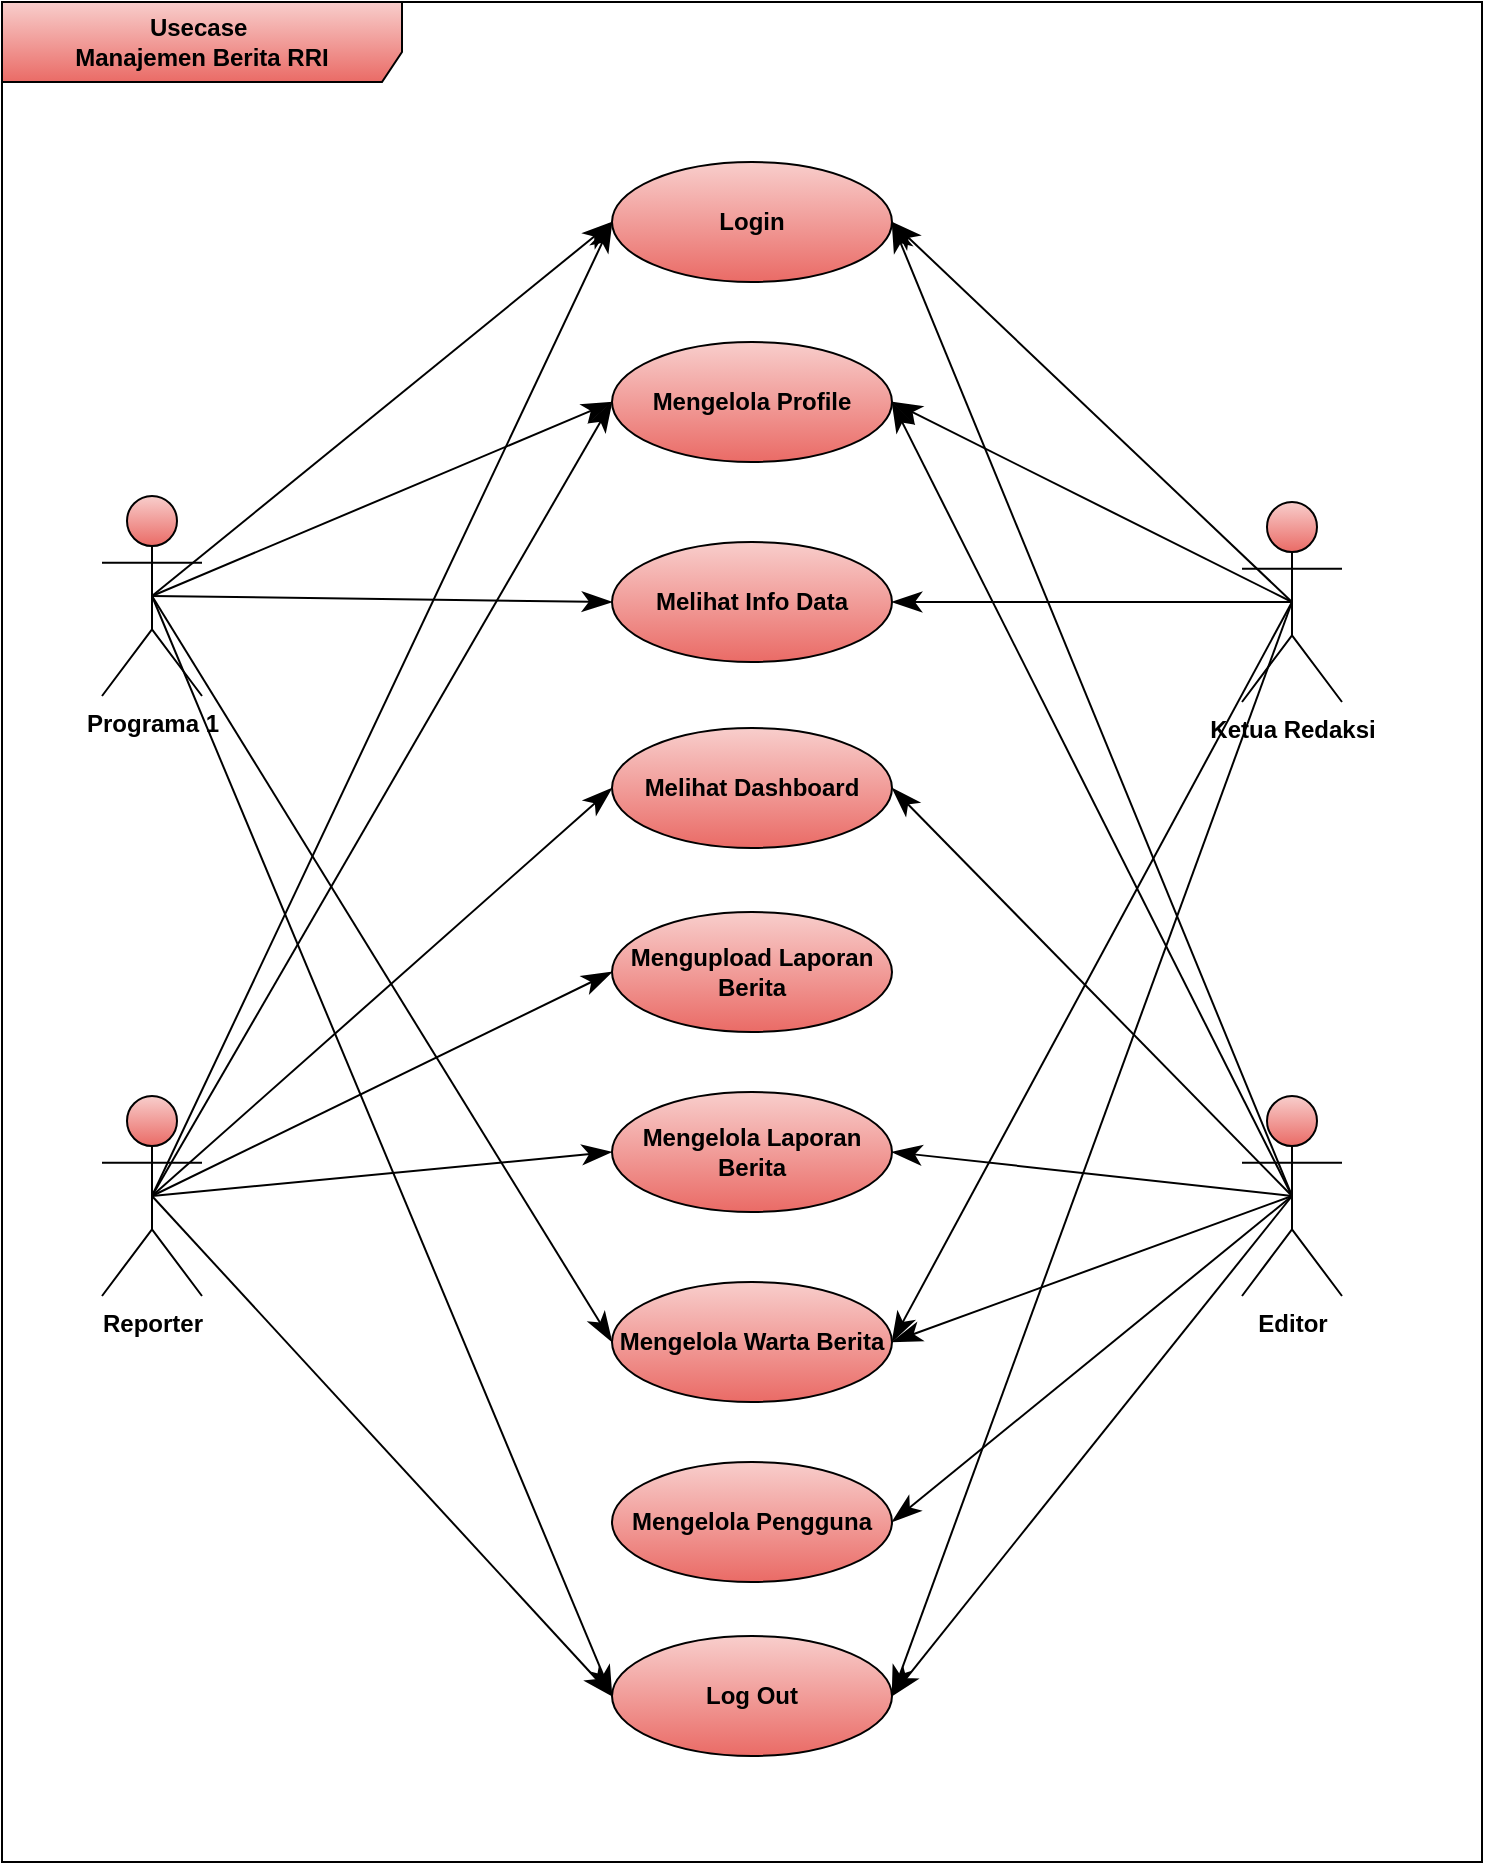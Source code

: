 <mxfile version="14.8.6" type="device" pages="13"><diagram id="0gsUZMhmEFGnmnrVxrXY" name="Page-2"><mxGraphModel dx="1038" dy="579" grid="1" gridSize="10" guides="1" tooltips="1" connect="1" arrows="1" fold="1" page="1" pageScale="1" pageWidth="850" pageHeight="1100" math="0" shadow="0"><root><mxCell id="ZYyBH1-Cde0bcdmHhx0k-0"/><mxCell id="ZYyBH1-Cde0bcdmHhx0k-1" parent="ZYyBH1-Cde0bcdmHhx0k-0"/><mxCell id="6ICimudDnEkJ9J76C85U-34" value="&lt;b&gt;Usecase&amp;nbsp;&lt;br&gt;Manajemen Berita RRI&lt;/b&gt;" style="shape=umlFrame;whiteSpace=wrap;html=1;width=200;height=40;fillColor=#f8cecc;gradientColor=#ea6b66;" parent="ZYyBH1-Cde0bcdmHhx0k-1" vertex="1"><mxGeometry x="50" y="20" width="740" height="930" as="geometry"/></mxCell><mxCell id="6ICimudDnEkJ9J76C85U-0" value="&lt;b&gt;Editor&lt;/b&gt;" style="shape=umlActor;verticalLabelPosition=bottom;verticalAlign=top;html=1;fillColor=#f8cecc;gradientColor=#ea6b66;" parent="ZYyBH1-Cde0bcdmHhx0k-1" vertex="1"><mxGeometry x="670" y="567" width="50" height="100" as="geometry"/></mxCell><mxCell id="6ICimudDnEkJ9J76C85U-3" value="&lt;b&gt;Programa 1&lt;/b&gt;" style="shape=umlActor;verticalLabelPosition=bottom;verticalAlign=top;html=1;fillColor=#f8cecc;gradientColor=#ea6b66;" parent="ZYyBH1-Cde0bcdmHhx0k-1" vertex="1"><mxGeometry x="100" y="267" width="50" height="100" as="geometry"/></mxCell><mxCell id="6ICimudDnEkJ9J76C85U-4" value="&lt;b&gt;Reporter&lt;/b&gt;" style="shape=umlActor;verticalLabelPosition=bottom;verticalAlign=top;html=1;fillColor=#f8cecc;gradientColor=#ea6b66;" parent="ZYyBH1-Cde0bcdmHhx0k-1" vertex="1"><mxGeometry x="100" y="567" width="50" height="100" as="geometry"/></mxCell><mxCell id="6ICimudDnEkJ9J76C85U-5" value="&lt;b&gt;Login&lt;/b&gt;" style="ellipse;whiteSpace=wrap;html=1;fillColor=#f8cecc;gradientColor=#ea6b66;" parent="ZYyBH1-Cde0bcdmHhx0k-1" vertex="1"><mxGeometry x="355" y="100" width="140" height="60" as="geometry"/></mxCell><mxCell id="6ICimudDnEkJ9J76C85U-6" value="&lt;b&gt;Mengelola Profile&lt;/b&gt;" style="ellipse;whiteSpace=wrap;html=1;fillColor=#f8cecc;gradientColor=#ea6b66;" parent="ZYyBH1-Cde0bcdmHhx0k-1" vertex="1"><mxGeometry x="355" y="190" width="140" height="60" as="geometry"/></mxCell><mxCell id="6ICimudDnEkJ9J76C85U-7" value="&lt;b&gt;Melihat Dashboard&lt;/b&gt;" style="ellipse;whiteSpace=wrap;html=1;fillColor=#f8cecc;gradientColor=#ea6b66;" parent="ZYyBH1-Cde0bcdmHhx0k-1" vertex="1"><mxGeometry x="355" y="383" width="140" height="60" as="geometry"/></mxCell><mxCell id="6ICimudDnEkJ9J76C85U-8" value="&lt;b&gt;Mengelola Laporan Berita&lt;/b&gt;" style="ellipse;whiteSpace=wrap;html=1;fillColor=#f8cecc;gradientColor=#ea6b66;" parent="ZYyBH1-Cde0bcdmHhx0k-1" vertex="1"><mxGeometry x="355" y="565" width="140" height="60" as="geometry"/></mxCell><mxCell id="6ICimudDnEkJ9J76C85U-9" value="&lt;b&gt;Mengupload Laporan Berita&lt;/b&gt;" style="ellipse;whiteSpace=wrap;html=1;fillColor=#f8cecc;gradientColor=#ea6b66;" parent="ZYyBH1-Cde0bcdmHhx0k-1" vertex="1"><mxGeometry x="355" y="475" width="140" height="60" as="geometry"/></mxCell><mxCell id="6ICimudDnEkJ9J76C85U-10" value="&lt;b&gt;Mengelola Warta Berita&lt;/b&gt;" style="ellipse;whiteSpace=wrap;html=1;fillColor=#f8cecc;gradientColor=#ea6b66;" parent="ZYyBH1-Cde0bcdmHhx0k-1" vertex="1"><mxGeometry x="355" y="660" width="140" height="60" as="geometry"/></mxCell><mxCell id="6ICimudDnEkJ9J76C85U-11" value="&lt;b&gt;Mengelola Pengguna&lt;/b&gt;" style="ellipse;whiteSpace=wrap;html=1;fillColor=#f8cecc;gradientColor=#ea6b66;" parent="ZYyBH1-Cde0bcdmHhx0k-1" vertex="1"><mxGeometry x="355" y="750" width="140" height="60" as="geometry"/></mxCell><mxCell id="6ICimudDnEkJ9J76C85U-12" value="&lt;b&gt;Log Out&lt;/b&gt;" style="ellipse;whiteSpace=wrap;html=1;fillColor=#f8cecc;gradientColor=#ea6b66;" parent="ZYyBH1-Cde0bcdmHhx0k-1" vertex="1"><mxGeometry x="355" y="837" width="140" height="60" as="geometry"/></mxCell><mxCell id="6ICimudDnEkJ9J76C85U-15" value="" style="endArrow=classicThin;endFill=1;endSize=12;html=1;entryX=0;entryY=0.5;entryDx=0;entryDy=0;exitX=0.5;exitY=0.5;exitDx=0;exitDy=0;exitPerimeter=0;fillColor=#f8cecc;gradientColor=#ea6b66;" parent="ZYyBH1-Cde0bcdmHhx0k-1" source="6ICimudDnEkJ9J76C85U-3" target="6ICimudDnEkJ9J76C85U-5" edge="1"><mxGeometry width="160" relative="1" as="geometry"><mxPoint x="150" y="190" as="sourcePoint"/><mxPoint x="310" y="190" as="targetPoint"/></mxGeometry></mxCell><mxCell id="6ICimudDnEkJ9J76C85U-16" value="" style="endArrow=classicThin;endFill=1;endSize=12;html=1;entryX=0;entryY=0.5;entryDx=0;entryDy=0;exitX=0.5;exitY=0.5;exitDx=0;exitDy=0;exitPerimeter=0;fillColor=#f8cecc;gradientColor=#ea6b66;" parent="ZYyBH1-Cde0bcdmHhx0k-1" source="6ICimudDnEkJ9J76C85U-3" target="6ICimudDnEkJ9J76C85U-6" edge="1"><mxGeometry width="160" relative="1" as="geometry"><mxPoint x="135" y="327" as="sourcePoint"/><mxPoint x="365" y="140" as="targetPoint"/></mxGeometry></mxCell><mxCell id="6ICimudDnEkJ9J76C85U-18" value="" style="endArrow=classicThin;endFill=1;endSize=12;html=1;entryX=0;entryY=0.5;entryDx=0;entryDy=0;exitX=0.5;exitY=0.5;exitDx=0;exitDy=0;exitPerimeter=0;fillColor=#f8cecc;gradientColor=#ea6b66;" parent="ZYyBH1-Cde0bcdmHhx0k-1" source="6ICimudDnEkJ9J76C85U-3" target="6ICimudDnEkJ9J76C85U-10" edge="1"><mxGeometry width="160" relative="1" as="geometry"><mxPoint x="155" y="347" as="sourcePoint"/><mxPoint x="385" y="160" as="targetPoint"/></mxGeometry></mxCell><mxCell id="6ICimudDnEkJ9J76C85U-19" value="" style="endArrow=classicThin;endFill=1;endSize=12;html=1;entryX=0;entryY=0.5;entryDx=0;entryDy=0;exitX=0.5;exitY=0.5;exitDx=0;exitDy=0;exitPerimeter=0;fillColor=#f8cecc;gradientColor=#ea6b66;" parent="ZYyBH1-Cde0bcdmHhx0k-1" source="6ICimudDnEkJ9J76C85U-4" target="6ICimudDnEkJ9J76C85U-9" edge="1"><mxGeometry width="160" relative="1" as="geometry"><mxPoint x="165" y="357" as="sourcePoint"/><mxPoint x="395" y="170" as="targetPoint"/></mxGeometry></mxCell><mxCell id="6ICimudDnEkJ9J76C85U-21" value="" style="endArrow=classicThin;endFill=1;endSize=12;html=1;entryX=0;entryY=0.5;entryDx=0;entryDy=0;exitX=0.5;exitY=0.5;exitDx=0;exitDy=0;exitPerimeter=0;fillColor=#f8cecc;gradientColor=#ea6b66;" parent="ZYyBH1-Cde0bcdmHhx0k-1" source="6ICimudDnEkJ9J76C85U-3" target="6ICimudDnEkJ9J76C85U-12" edge="1"><mxGeometry width="160" relative="1" as="geometry"><mxPoint x="185" y="377" as="sourcePoint"/><mxPoint x="415" y="190" as="targetPoint"/></mxGeometry></mxCell><mxCell id="6ICimudDnEkJ9J76C85U-22" value="" style="endArrow=classicThin;endFill=1;endSize=12;html=1;entryX=0;entryY=0.5;entryDx=0;entryDy=0;exitX=0.5;exitY=0.5;exitDx=0;exitDy=0;exitPerimeter=0;fillColor=#f8cecc;gradientColor=#ea6b66;" parent="ZYyBH1-Cde0bcdmHhx0k-1" source="6ICimudDnEkJ9J76C85U-4" target="6ICimudDnEkJ9J76C85U-5" edge="1"><mxGeometry width="160" relative="1" as="geometry"><mxPoint x="135" y="327" as="sourcePoint"/><mxPoint x="365" y="140" as="targetPoint"/></mxGeometry></mxCell><mxCell id="6ICimudDnEkJ9J76C85U-23" value="" style="endArrow=classicThin;endFill=1;endSize=12;html=1;entryX=0;entryY=0.5;entryDx=0;entryDy=0;exitX=0.5;exitY=0.5;exitDx=0;exitDy=0;exitPerimeter=0;fillColor=#f8cecc;gradientColor=#ea6b66;" parent="ZYyBH1-Cde0bcdmHhx0k-1" source="6ICimudDnEkJ9J76C85U-4" target="6ICimudDnEkJ9J76C85U-6" edge="1"><mxGeometry width="160" relative="1" as="geometry"><mxPoint x="135" y="627" as="sourcePoint"/><mxPoint x="375" y="150" as="targetPoint"/></mxGeometry></mxCell><mxCell id="6ICimudDnEkJ9J76C85U-24" value="" style="endArrow=classicThin;endFill=1;endSize=12;html=1;entryX=0;entryY=0.5;entryDx=0;entryDy=0;exitX=0.5;exitY=0.5;exitDx=0;exitDy=0;exitPerimeter=0;fillColor=#f8cecc;gradientColor=#ea6b66;" parent="ZYyBH1-Cde0bcdmHhx0k-1" source="6ICimudDnEkJ9J76C85U-4" target="6ICimudDnEkJ9J76C85U-7" edge="1"><mxGeometry width="160" relative="1" as="geometry"><mxPoint x="145" y="637" as="sourcePoint"/><mxPoint x="385" y="160" as="targetPoint"/></mxGeometry></mxCell><mxCell id="6ICimudDnEkJ9J76C85U-25" value="" style="endArrow=classicThin;endFill=1;endSize=12;html=1;exitX=0.5;exitY=0.5;exitDx=0;exitDy=0;exitPerimeter=0;entryX=0;entryY=0.5;entryDx=0;entryDy=0;fillColor=#f8cecc;gradientColor=#ea6b66;" parent="ZYyBH1-Cde0bcdmHhx0k-1" source="6ICimudDnEkJ9J76C85U-4" target="6ICimudDnEkJ9J76C85U-12" edge="1"><mxGeometry width="160" relative="1" as="geometry"><mxPoint x="135" y="627" as="sourcePoint"/><mxPoint x="360" y="760" as="targetPoint"/></mxGeometry></mxCell><mxCell id="6ICimudDnEkJ9J76C85U-27" value="" style="endArrow=classicThin;endFill=1;endSize=12;html=1;entryX=1;entryY=0.5;entryDx=0;entryDy=0;exitX=0.5;exitY=0.5;exitDx=0;exitDy=0;exitPerimeter=0;fillColor=#f8cecc;gradientColor=#ea6b66;" parent="ZYyBH1-Cde0bcdmHhx0k-1" source="6ICimudDnEkJ9J76C85U-0" target="6ICimudDnEkJ9J76C85U-5" edge="1"><mxGeometry width="160" relative="1" as="geometry"><mxPoint x="135" y="327" as="sourcePoint"/><mxPoint x="365" y="140" as="targetPoint"/></mxGeometry></mxCell><mxCell id="6ICimudDnEkJ9J76C85U-28" value="" style="endArrow=classicThin;endFill=1;endSize=12;html=1;entryX=1;entryY=0.5;entryDx=0;entryDy=0;exitX=0.5;exitY=0.5;exitDx=0;exitDy=0;exitPerimeter=0;fillColor=#f8cecc;gradientColor=#ea6b66;" parent="ZYyBH1-Cde0bcdmHhx0k-1" source="6ICimudDnEkJ9J76C85U-0" target="6ICimudDnEkJ9J76C85U-6" edge="1"><mxGeometry width="160" relative="1" as="geometry"><mxPoint x="725" y="327" as="sourcePoint"/><mxPoint x="505" y="140" as="targetPoint"/></mxGeometry></mxCell><mxCell id="6ICimudDnEkJ9J76C85U-29" value="" style="endArrow=classicThin;endFill=1;endSize=12;html=1;entryX=1;entryY=0.5;entryDx=0;entryDy=0;exitX=0.5;exitY=0.5;exitDx=0;exitDy=0;exitPerimeter=0;fillColor=#f8cecc;gradientColor=#ea6b66;" parent="ZYyBH1-Cde0bcdmHhx0k-1" source="6ICimudDnEkJ9J76C85U-0" target="6ICimudDnEkJ9J76C85U-7" edge="1"><mxGeometry width="160" relative="1" as="geometry"><mxPoint x="735" y="337" as="sourcePoint"/><mxPoint x="515" y="150" as="targetPoint"/></mxGeometry></mxCell><mxCell id="6ICimudDnEkJ9J76C85U-31" value="" style="endArrow=classicThin;endFill=1;endSize=12;html=1;entryX=1;entryY=0.5;entryDx=0;entryDy=0;exitX=0.5;exitY=0.5;exitDx=0;exitDy=0;exitPerimeter=0;fillColor=#f8cecc;gradientColor=#ea6b66;" parent="ZYyBH1-Cde0bcdmHhx0k-1" source="6ICimudDnEkJ9J76C85U-0" target="6ICimudDnEkJ9J76C85U-10" edge="1"><mxGeometry width="160" relative="1" as="geometry"><mxPoint x="755" y="357" as="sourcePoint"/><mxPoint x="535" y="170" as="targetPoint"/></mxGeometry></mxCell><mxCell id="6ICimudDnEkJ9J76C85U-32" value="" style="endArrow=classicThin;endFill=1;endSize=12;html=1;entryX=1;entryY=0.5;entryDx=0;entryDy=0;exitX=0.5;exitY=0.5;exitDx=0;exitDy=0;exitPerimeter=0;fillColor=#f8cecc;gradientColor=#ea6b66;" parent="ZYyBH1-Cde0bcdmHhx0k-1" source="6ICimudDnEkJ9J76C85U-0" target="6ICimudDnEkJ9J76C85U-11" edge="1"><mxGeometry width="160" relative="1" as="geometry"><mxPoint x="765" y="367" as="sourcePoint"/><mxPoint x="545" y="180" as="targetPoint"/></mxGeometry></mxCell><mxCell id="6ICimudDnEkJ9J76C85U-33" value="" style="endArrow=classicThin;endFill=1;endSize=12;html=1;entryX=1;entryY=0.5;entryDx=0;entryDy=0;exitX=0.5;exitY=0.5;exitDx=0;exitDy=0;exitPerimeter=0;fillColor=#f8cecc;gradientColor=#ea6b66;" parent="ZYyBH1-Cde0bcdmHhx0k-1" source="6ICimudDnEkJ9J76C85U-0" target="6ICimudDnEkJ9J76C85U-12" edge="1"><mxGeometry width="160" relative="1" as="geometry"><mxPoint x="775" y="377" as="sourcePoint"/><mxPoint x="555" y="190" as="targetPoint"/></mxGeometry></mxCell><mxCell id="pvVdzTgm7_T70CAtcXsa-0" value="" style="endArrow=classicThin;endFill=1;endSize=12;html=1;entryX=0;entryY=0.5;entryDx=0;entryDy=0;exitX=0.5;exitY=0.5;exitDx=0;exitDy=0;exitPerimeter=0;fillColor=#f8cecc;gradientColor=#ea6b66;" parent="ZYyBH1-Cde0bcdmHhx0k-1" source="6ICimudDnEkJ9J76C85U-4" target="6ICimudDnEkJ9J76C85U-8" edge="1"><mxGeometry width="160" relative="1" as="geometry"><mxPoint x="135" y="627" as="sourcePoint"/><mxPoint x="365" y="500" as="targetPoint"/></mxGeometry></mxCell><mxCell id="C6Dvr80q4-ej6jTQ2HWf-1" value="" style="endArrow=classicThin;endFill=1;endSize=12;html=1;entryX=1;entryY=0.5;entryDx=0;entryDy=0;exitX=0.5;exitY=0.5;exitDx=0;exitDy=0;exitPerimeter=0;fillColor=#f8cecc;gradientColor=#ea6b66;" parent="ZYyBH1-Cde0bcdmHhx0k-1" source="6ICimudDnEkJ9J76C85U-0" target="6ICimudDnEkJ9J76C85U-8" edge="1"><mxGeometry width="160" relative="1" as="geometry"><mxPoint x="725" y="327" as="sourcePoint"/><mxPoint x="505" y="320" as="targetPoint"/></mxGeometry></mxCell><mxCell id="C6Dvr80q4-ej6jTQ2HWf-2" value="&lt;b&gt;Melihat Info Data&lt;/b&gt;" style="ellipse;whiteSpace=wrap;html=1;fillColor=#f8cecc;gradientColor=#ea6b66;" parent="ZYyBH1-Cde0bcdmHhx0k-1" vertex="1"><mxGeometry x="355" y="290" width="140" height="60" as="geometry"/></mxCell><mxCell id="C6Dvr80q4-ej6jTQ2HWf-3" value="" style="endArrow=classicThin;endFill=1;endSize=12;html=1;entryX=0;entryY=0.5;entryDx=0;entryDy=0;exitX=0.5;exitY=0.5;exitDx=0;exitDy=0;exitPerimeter=0;fillColor=#f8cecc;gradientColor=#ea6b66;" parent="ZYyBH1-Cde0bcdmHhx0k-1" source="6ICimudDnEkJ9J76C85U-3" target="C6Dvr80q4-ej6jTQ2HWf-2" edge="1"><mxGeometry width="160" relative="1" as="geometry"><mxPoint x="125" y="417" as="sourcePoint"/><mxPoint x="365" y="240" as="targetPoint"/></mxGeometry></mxCell><mxCell id="C6Dvr80q4-ej6jTQ2HWf-4" value="&lt;b&gt;Ketua Redaksi&lt;/b&gt;" style="shape=umlActor;verticalLabelPosition=bottom;verticalAlign=top;html=1;fillColor=#f8cecc;gradientColor=#ea6b66;" parent="ZYyBH1-Cde0bcdmHhx0k-1" vertex="1"><mxGeometry x="670" y="270" width="50" height="100" as="geometry"/></mxCell><mxCell id="C6Dvr80q4-ej6jTQ2HWf-5" value="" style="endArrow=classicThin;endFill=1;endSize=12;html=1;entryX=1;entryY=0.5;entryDx=0;entryDy=0;exitX=0.5;exitY=0.5;exitDx=0;exitDy=0;exitPerimeter=0;fillColor=#f8cecc;gradientColor=#ea6b66;" parent="ZYyBH1-Cde0bcdmHhx0k-1" source="C6Dvr80q4-ej6jTQ2HWf-4" target="6ICimudDnEkJ9J76C85U-5" edge="1"><mxGeometry width="160" relative="1" as="geometry"><mxPoint x="695" y="307" as="sourcePoint"/><mxPoint x="495" y="190" as="targetPoint"/></mxGeometry></mxCell><mxCell id="C6Dvr80q4-ej6jTQ2HWf-6" value="" style="endArrow=classicThin;endFill=1;endSize=12;html=1;entryX=1;entryY=0.5;entryDx=0;entryDy=0;exitX=0.5;exitY=0.5;exitDx=0;exitDy=0;exitPerimeter=0;fillColor=#f8cecc;gradientColor=#ea6b66;" parent="ZYyBH1-Cde0bcdmHhx0k-1" source="C6Dvr80q4-ej6jTQ2HWf-4" target="6ICimudDnEkJ9J76C85U-6" edge="1"><mxGeometry width="160" relative="1" as="geometry"><mxPoint x="705" y="330" as="sourcePoint"/><mxPoint x="505" y="140" as="targetPoint"/></mxGeometry></mxCell><mxCell id="C6Dvr80q4-ej6jTQ2HWf-7" value="" style="endArrow=classicThin;endFill=1;endSize=12;html=1;entryX=1;entryY=0.5;entryDx=0;entryDy=0;exitX=0.5;exitY=0.5;exitDx=0;exitDy=0;exitPerimeter=0;fillColor=#f8cecc;gradientColor=#ea6b66;" parent="ZYyBH1-Cde0bcdmHhx0k-1" source="C6Dvr80q4-ej6jTQ2HWf-4" target="C6Dvr80q4-ej6jTQ2HWf-2" edge="1"><mxGeometry width="160" relative="1" as="geometry"><mxPoint x="705" y="330" as="sourcePoint"/><mxPoint x="505" y="230" as="targetPoint"/></mxGeometry></mxCell><mxCell id="C6Dvr80q4-ej6jTQ2HWf-8" value="" style="endArrow=classicThin;endFill=1;endSize=12;html=1;entryX=1;entryY=0.5;entryDx=0;entryDy=0;exitX=0.5;exitY=0.5;exitDx=0;exitDy=0;exitPerimeter=0;fillColor=#f8cecc;gradientColor=#ea6b66;" parent="ZYyBH1-Cde0bcdmHhx0k-1" source="C6Dvr80q4-ej6jTQ2HWf-4" target="6ICimudDnEkJ9J76C85U-10" edge="1"><mxGeometry width="160" relative="1" as="geometry"><mxPoint x="715" y="340" as="sourcePoint"/><mxPoint x="515" y="240" as="targetPoint"/></mxGeometry></mxCell><mxCell id="C6Dvr80q4-ej6jTQ2HWf-9" value="" style="endArrow=classicThin;endFill=1;endSize=12;html=1;entryX=1;entryY=0.5;entryDx=0;entryDy=0;exitX=0.5;exitY=0.5;exitDx=0;exitDy=0;exitPerimeter=0;fillColor=#f8cecc;gradientColor=#ea6b66;" parent="ZYyBH1-Cde0bcdmHhx0k-1" source="C6Dvr80q4-ej6jTQ2HWf-4" target="6ICimudDnEkJ9J76C85U-12" edge="1"><mxGeometry width="160" relative="1" as="geometry"><mxPoint x="705" y="330" as="sourcePoint"/><mxPoint x="505" y="510" as="targetPoint"/></mxGeometry></mxCell></root></mxGraphModel></diagram><diagram id="9aHEHHWKT3qN54K_jkCU" name="Page-3"><mxGraphModel dx="188" dy="-521" grid="1" gridSize="10" guides="1" tooltips="1" connect="1" arrows="1" fold="1" page="1" pageScale="1" pageWidth="850" pageHeight="1100" math="0" shadow="0"><root><mxCell id="NOuVzB4bGbLOJSUeywwS-0"/><mxCell id="NOuVzB4bGbLOJSUeywwS-1" parent="NOuVzB4bGbLOJSUeywwS-0"/><mxCell id="NOuVzB4bGbLOJSUeywwS-2" value="" style="ellipse;html=1;shape=startState;fillColor=#000000;strokeColor=#000000;" vertex="1" parent="NOuVzB4bGbLOJSUeywwS-1"><mxGeometry x="1085" y="1445" width="30" height="30" as="geometry"/></mxCell><mxCell id="NOuVzB4bGbLOJSUeywwS-3" value="" style="edgeStyle=orthogonalEdgeStyle;html=1;verticalAlign=bottom;endArrow=open;endSize=8;strokeColor=#000000;entryX=0.5;entryY=0;entryDx=0;entryDy=0;" edge="1" parent="NOuVzB4bGbLOJSUeywwS-1" source="NOuVzB4bGbLOJSUeywwS-2" target="NOuVzB4bGbLOJSUeywwS-4"><mxGeometry relative="1" as="geometry"><mxPoint x="1115" y="1525" as="targetPoint"/></mxGeometry></mxCell><mxCell id="NOuVzB4bGbLOJSUeywwS-4" value="Memasukkan &lt;i&gt;Username&lt;/i&gt; dan &lt;i&gt;Password&lt;/i&gt;" style="rounded=1;whiteSpace=wrap;html=1;arcSize=40;fillColor=#f8cecc;gradientColor=#ea6b66;" vertex="1" parent="NOuVzB4bGbLOJSUeywwS-1"><mxGeometry x="1020" y="1525" width="160" height="40" as="geometry"/></mxCell><mxCell id="NOuVzB4bGbLOJSUeywwS-5" value="" style="edgeStyle=orthogonalEdgeStyle;html=1;verticalAlign=bottom;endArrow=open;endSize=8;strokeColor=#000000;" edge="1" parent="NOuVzB4bGbLOJSUeywwS-1" source="NOuVzB4bGbLOJSUeywwS-4"><mxGeometry relative="1" as="geometry"><mxPoint x="1420" y="1545" as="targetPoint"/></mxGeometry></mxCell><mxCell id="NOuVzB4bGbLOJSUeywwS-6" value="" style="edgeStyle=orthogonalEdgeStyle;rounded=0;orthogonalLoop=1;jettySize=auto;html=1;" edge="1" parent="NOuVzB4bGbLOJSUeywwS-1" source="NOuVzB4bGbLOJSUeywwS-7" target="NOuVzB4bGbLOJSUeywwS-10"><mxGeometry relative="1" as="geometry"/></mxCell><mxCell id="NOuVzB4bGbLOJSUeywwS-7" value="Validasi&lt;i&gt; Username&lt;/i&gt; dan&lt;i&gt; Password&lt;/i&gt;" style="rounded=1;whiteSpace=wrap;html=1;arcSize=40;fillColor=#f8cecc;gradientColor=#ea6b66;" vertex="1" parent="NOuVzB4bGbLOJSUeywwS-1"><mxGeometry x="1370" y="1525" width="160" height="40" as="geometry"/></mxCell><mxCell id="NOuVzB4bGbLOJSUeywwS-8" style="edgeStyle=orthogonalEdgeStyle;rounded=0;orthogonalLoop=1;jettySize=auto;html=1;" edge="1" parent="NOuVzB4bGbLOJSUeywwS-1" source="NOuVzB4bGbLOJSUeywwS-10"><mxGeometry relative="1" as="geometry"><mxPoint x="1450" y="1685" as="targetPoint"/></mxGeometry></mxCell><mxCell id="NOuVzB4bGbLOJSUeywwS-9" style="edgeStyle=orthogonalEdgeStyle;rounded=0;orthogonalLoop=1;jettySize=auto;html=1;entryX=0.5;entryY=1;entryDx=0;entryDy=0;" edge="1" parent="NOuVzB4bGbLOJSUeywwS-1" source="NOuVzB4bGbLOJSUeywwS-10" target="NOuVzB4bGbLOJSUeywwS-4"><mxGeometry relative="1" as="geometry"><mxPoint x="1100" y="1630" as="targetPoint"/></mxGeometry></mxCell><mxCell id="NOuVzB4bGbLOJSUeywwS-10" value="" style="html=1;whiteSpace=wrap;aspect=fixed;shape=isoRectangle;direction=south;fillColor=#f8cecc;gradientColor=#ea6b66;" vertex="1" parent="NOuVzB4bGbLOJSUeywwS-1"><mxGeometry x="1435" y="1605" width="30" height="50" as="geometry"/></mxCell><mxCell id="NOuVzB4bGbLOJSUeywwS-11" style="edgeStyle=orthogonalEdgeStyle;rounded=0;orthogonalLoop=1;jettySize=auto;html=1;exitX=0.5;exitY=1;exitDx=0;exitDy=0;" edge="1" parent="NOuVzB4bGbLOJSUeywwS-1" source="NOuVzB4bGbLOJSUeywwS-12"><mxGeometry relative="1" as="geometry"><mxPoint x="1100" y="1805" as="targetPoint"/></mxGeometry></mxCell><mxCell id="NOuVzB4bGbLOJSUeywwS-12" value="Menampilkan halaman Beranda" style="rounded=1;whiteSpace=wrap;html=1;arcSize=40;fillColor=#f8cecc;gradientColor=#ea6b66;" vertex="1" parent="NOuVzB4bGbLOJSUeywwS-1"><mxGeometry x="1370" y="1685" width="160" height="40" as="geometry"/></mxCell><mxCell id="NOuVzB4bGbLOJSUeywwS-13" value="" style="ellipse;html=1;shape=endState;fillColor=#000000;strokeColor=#000000;" vertex="1" parent="NOuVzB4bGbLOJSUeywwS-1"><mxGeometry x="1085" y="1805" width="30" height="30" as="geometry"/></mxCell><mxCell id="NOuVzB4bGbLOJSUeywwS-14" value="Sistem" style="swimlane;startSize=23;" vertex="1" parent="NOuVzB4bGbLOJSUeywwS-1"><mxGeometry x="1270" y="1420" width="320" height="440" as="geometry"/></mxCell><mxCell id="NOuVzB4bGbLOJSUeywwS-16" value="Ya" style="text;html=1;align=center;verticalAlign=middle;resizable=0;points=[];autosize=1;strokeColor=none;" vertex="1" parent="NOuVzB4bGbLOJSUeywwS-14"><mxGeometry x="175" y="235" width="30" height="20" as="geometry"/></mxCell><mxCell id="NOuVzB4bGbLOJSUeywwS-15" value="Users" style="swimlane;startSize=23;" vertex="1" parent="NOuVzB4bGbLOJSUeywwS-1"><mxGeometry x="950" y="1420" width="320" height="440" as="geometry"/></mxCell><mxCell id="NOuVzB4bGbLOJSUeywwS-17" value="Tidak" style="text;html=1;align=center;verticalAlign=middle;resizable=0;points=[];autosize=1;strokeColor=none;" vertex="1" parent="NOuVzB4bGbLOJSUeywwS-1"><mxGeometry x="1400" y="1610" width="40" height="20" as="geometry"/></mxCell></root></mxGraphModel></diagram><diagram id="ARX1Fxad2O6hoMvXCh6F" name="Page-4"><mxGraphModel dx="371" dy="681" grid="1" gridSize="10" guides="1" tooltips="1" connect="1" arrows="1" fold="1" page="1" pageScale="1" pageWidth="850" pageHeight="1100" math="0" shadow="0"><root><mxCell id="4FtLrwf3IToAE6Z8Ur-j-0"/><mxCell id="4FtLrwf3IToAE6Z8Ur-j-1" parent="4FtLrwf3IToAE6Z8Ur-j-0"/><mxCell id="4FtLrwf3IToAE6Z8Ur-j-2" value="Users" style="swimlane;startSize=23;" vertex="1" parent="4FtLrwf3IToAE6Z8Ur-j-1"><mxGeometry x="970" y="330" width="330" height="340" as="geometry"/></mxCell><mxCell id="4FtLrwf3IToAE6Z8Ur-j-3" style="edgeStyle=orthogonalEdgeStyle;rounded=0;orthogonalLoop=1;jettySize=auto;html=1;exitX=0.5;exitY=1;exitDx=0;exitDy=0;exitPerimeter=0;entryX=0.5;entryY=0;entryDx=0;entryDy=0;endArrow=open;endFill=0;strokeWidth=1;" edge="1" parent="4FtLrwf3IToAE6Z8Ur-j-2" target="4FtLrwf3IToAE6Z8Ur-j-5"><mxGeometry relative="1" as="geometry"><mxPoint x="180" y="80" as="sourcePoint"/></mxGeometry></mxCell><mxCell id="4FtLrwf3IToAE6Z8Ur-j-4" value="" style="ellipse;html=1;shape=endState;fillColor=#000000;direction=east;" vertex="1" parent="4FtLrwf3IToAE6Z8Ur-j-2"><mxGeometry x="155" y="260" width="40" height="40" as="geometry"/></mxCell><mxCell id="4FtLrwf3IToAE6Z8Ur-j-5" value="&lt;font face=&quot;Times New Roman&quot; style=&quot;font-size: 18px&quot;&gt;Memilih menu &lt;i&gt;Log Out&lt;/i&gt;&lt;/font&gt;" style="rounded=1;whiteSpace=wrap;html=1;arcSize=40;fillColor=#f8cecc;gradientColor=#ea6b66;" vertex="1" parent="4FtLrwf3IToAE6Z8Ur-j-2"><mxGeometry x="65" y="141" width="230" height="45" as="geometry"/></mxCell><mxCell id="4FtLrwf3IToAE6Z8Ur-j-6" value="" style="shape=mxgraph.bpmn.shape;html=1;verticalLabelPosition=bottom;labelBackgroundColor=#ffffff;verticalAlign=top;align=center;perimeter=ellipsePerimeter;outlineConnect=0;outline=standard;symbol=general;fillColor=#000000;" vertex="1" parent="4FtLrwf3IToAE6Z8Ur-j-2"><mxGeometry x="162.5" y="50" width="35" height="30" as="geometry"/></mxCell><mxCell id="4FtLrwf3IToAE6Z8Ur-j-7" value="Sistem" style="swimlane;startSize=23;" vertex="1" parent="4FtLrwf3IToAE6Z8Ur-j-1"><mxGeometry x="1300" y="330" width="330" height="340" as="geometry"/></mxCell><mxCell id="4FtLrwf3IToAE6Z8Ur-j-8" value="&lt;font face=&quot;Times New Roman&quot; style=&quot;font-size: 18px&quot;&gt;Menampilkan halaman&lt;i&gt; Log In&lt;/i&gt;&lt;/font&gt;" style="rounded=1;whiteSpace=wrap;html=1;arcSize=40;fillColor=#f8cecc;gradientColor=#ea6b66;" vertex="1" parent="4FtLrwf3IToAE6Z8Ur-j-7"><mxGeometry x="69" y="141" width="230" height="45" as="geometry"/></mxCell><mxCell id="4FtLrwf3IToAE6Z8Ur-j-9" value="" style="endArrow=open;endFill=1;endSize=12;html=1;entryX=0;entryY=0.5;entryDx=0;entryDy=0;entryPerimeter=0;exitX=1;exitY=0.5;exitDx=0;exitDy=0;" edge="1" parent="4FtLrwf3IToAE6Z8Ur-j-1" source="4FtLrwf3IToAE6Z8Ur-j-5"><mxGeometry width="160" relative="1" as="geometry"><mxPoint x="1230" y="495" as="sourcePoint"/><mxPoint x="1370" y="493.5" as="targetPoint"/></mxGeometry></mxCell><mxCell id="4FtLrwf3IToAE6Z8Ur-j-10" style="edgeStyle=orthogonalEdgeStyle;rounded=0;orthogonalLoop=1;jettySize=auto;html=1;entryX=0.5;entryY=0;entryDx=0;entryDy=0;endArrow=open;endFill=0;strokeWidth=1;exitX=0.5;exitY=1;exitDx=0;exitDy=0;" edge="1" parent="4FtLrwf3IToAE6Z8Ur-j-1" source="4FtLrwf3IToAE6Z8Ur-j-8" target="4FtLrwf3IToAE6Z8Ur-j-4"><mxGeometry relative="1" as="geometry"><mxPoint x="1500" y="625" as="sourcePoint"/><mxPoint x="1117.5" y="600" as="targetPoint"/></mxGeometry></mxCell></root></mxGraphModel></diagram><diagram id="vA5wlH6tX6zsJGGFv0IK" name="Page-5"><mxGraphModel dx="1483" dy="-1373" grid="1" gridSize="10" guides="1" tooltips="1" connect="1" arrows="1" fold="1" page="1" pageScale="1" pageWidth="850" pageHeight="1100" math="0" shadow="0"><root><mxCell id="z_r3KkF21ANOxvd4dENh-0"/><mxCell id="z_r3KkF21ANOxvd4dENh-1" parent="z_r3KkF21ANOxvd4dENh-0"/><mxCell id="z_r3KkF21ANOxvd4dENh-18" value="Users" style="swimlane;" vertex="1" parent="z_r3KkF21ANOxvd4dENh-1"><mxGeometry x="65" y="2420" width="360" height="530" as="geometry"/></mxCell><mxCell id="z_r3KkF21ANOxvd4dENh-34" style="edgeStyle=orthogonalEdgeStyle;rounded=0;orthogonalLoop=1;jettySize=auto;html=1;" edge="1" parent="z_r3KkF21ANOxvd4dENh-18" source="z_r3KkF21ANOxvd4dENh-19" target="z_r3KkF21ANOxvd4dENh-24"><mxGeometry relative="1" as="geometry"/></mxCell><mxCell id="z_r3KkF21ANOxvd4dENh-19" value="" style="strokeWidth=2;html=1;shape=mxgraph.flowchart.start_2;whiteSpace=wrap;fillColor=#000000;" vertex="1" parent="z_r3KkF21ANOxvd4dENh-18"><mxGeometry x="165" y="40" width="30" height="30" as="geometry"/></mxCell><mxCell id="z_r3KkF21ANOxvd4dENh-20" value="" style="ellipse;html=1;shape=endState;fillColor=#000000;direction=east;" vertex="1" parent="z_r3KkF21ANOxvd4dENh-18"><mxGeometry x="160" y="470" width="40" height="40" as="geometry"/></mxCell><mxCell id="z_r3KkF21ANOxvd4dENh-21" value="" style="html=1;points=[];perimeter=orthogonalPerimeter;strokeColor=#000000;direction=south;fillColor=#000000;" vertex="1" parent="z_r3KkF21ANOxvd4dENh-18"><mxGeometry x="140" y="424" width="80" height="10" as="geometry"/></mxCell><mxCell id="z_r3KkF21ANOxvd4dENh-22" value="" style="html=1;points=[];perimeter=orthogonalPerimeter;strokeColor=#000000;direction=south;fillColor=#000000;" vertex="1" parent="z_r3KkF21ANOxvd4dENh-18"><mxGeometry x="140" y="290" width="80" height="10" as="geometry"/></mxCell><mxCell id="z_r3KkF21ANOxvd4dENh-23" style="edgeStyle=orthogonalEdgeStyle;rounded=0;orthogonalLoop=1;jettySize=auto;html=1;exitX=0.5;exitY=0.5;exitDx=0;exitDy=20;exitPerimeter=0;entryX=0.186;entryY=0.499;entryDx=0;entryDy=0;entryPerimeter=0;" edge="1" parent="z_r3KkF21ANOxvd4dENh-18" target="z_r3KkF21ANOxvd4dENh-21"><mxGeometry relative="1" as="geometry"><mxPoint x="180" y="380" as="sourcePoint"/></mxGeometry></mxCell><mxCell id="z_r3KkF21ANOxvd4dENh-24" value="&lt;font face=&quot;Times New Roman&quot; style=&quot;font-size: 18px&quot;&gt;Memilih menu Profile&lt;/font&gt;" style="rounded=1;whiteSpace=wrap;html=1;arcSize=40;fillColor=#f8cecc;gradientColor=#ea6b66;" vertex="1" parent="z_r3KkF21ANOxvd4dENh-18"><mxGeometry x="85" y="110" width="190" height="40" as="geometry"/></mxCell><mxCell id="z_r3KkF21ANOxvd4dENh-25" style="edgeStyle=orthogonalEdgeStyle;rounded=0;orthogonalLoop=1;jettySize=auto;html=1;exitX=0.5;exitY=1;exitDx=0;exitDy=0;entryX=0;entryY=0.5;entryDx=0;entryDy=0;entryPerimeter=0;" edge="1" parent="z_r3KkF21ANOxvd4dENh-18" source="z_r3KkF21ANOxvd4dENh-26" target="z_r3KkF21ANOxvd4dENh-22"><mxGeometry relative="1" as="geometry"/></mxCell><mxCell id="z_r3KkF21ANOxvd4dENh-26" value="&lt;font face=&quot;Times New Roman&quot; style=&quot;font-size: 18px&quot;&gt;Melihat halaman Profile&lt;/font&gt;" style="rounded=1;whiteSpace=wrap;html=1;arcSize=40;fillColor=#f8cecc;gradientColor=#ea6b66;" vertex="1" parent="z_r3KkF21ANOxvd4dENh-18"><mxGeometry x="85" y="210" width="190" height="40" as="geometry"/></mxCell><mxCell id="z_r3KkF21ANOxvd4dENh-27" style="edgeStyle=orthogonalEdgeStyle;rounded=0;orthogonalLoop=1;jettySize=auto;html=1;exitX=1.217;exitY=0.511;exitDx=0;exitDy=0;exitPerimeter=0;entryX=0.5;entryY=0.5;entryDx=0;entryDy=-20;entryPerimeter=0;" edge="1" parent="z_r3KkF21ANOxvd4dENh-18" source="z_r3KkF21ANOxvd4dENh-22"><mxGeometry relative="1" as="geometry"><mxPoint x="294.97" y="340" as="sourcePoint"/><mxPoint x="180" y="340" as="targetPoint"/></mxGeometry></mxCell><mxCell id="z_r3KkF21ANOxvd4dENh-28" value="&lt;font face=&quot;Times New Roman&quot; size=&quot;4&quot;&gt;Update&lt;/font&gt;" style="rounded=1;whiteSpace=wrap;html=1;arcSize=40;fillColor=#f8cecc;gradientColor=#ea6b66;" vertex="1" parent="z_r3KkF21ANOxvd4dENh-18"><mxGeometry x="135" y="340" width="90" height="40" as="geometry"/></mxCell><mxCell id="z_r3KkF21ANOxvd4dENh-29" style="edgeStyle=orthogonalEdgeStyle;rounded=0;orthogonalLoop=1;jettySize=auto;html=1;entryX=0.5;entryY=0;entryDx=0;entryDy=0;exitX=1.197;exitY=0.494;exitDx=0;exitDy=0;exitPerimeter=0;" edge="1" parent="z_r3KkF21ANOxvd4dENh-18" source="z_r3KkF21ANOxvd4dENh-21" target="z_r3KkF21ANOxvd4dENh-20"><mxGeometry relative="1" as="geometry"><mxPoint x="180" y="440" as="sourcePoint"/><mxPoint x="190.08" y="435.86" as="targetPoint"/></mxGeometry></mxCell><mxCell id="z_r3KkF21ANOxvd4dENh-30" value="Sistem" style="swimlane;startSize=23;" vertex="1" parent="z_r3KkF21ANOxvd4dENh-1"><mxGeometry x="425" y="2420" width="360" height="530" as="geometry"/></mxCell><mxCell id="z_r3KkF21ANOxvd4dENh-31" value="&lt;font face=&quot;Times New Roman&quot; style=&quot;font-size: 18px&quot;&gt;Menampilkan halaman Profile&lt;/font&gt;" style="rounded=1;whiteSpace=wrap;html=1;arcSize=40;fillColor=#f8cecc;gradientColor=#ea6b66;" vertex="1" parent="z_r3KkF21ANOxvd4dENh-30"><mxGeometry x="100" y="110" width="190" height="40" as="geometry"/></mxCell><mxCell id="z_r3KkF21ANOxvd4dENh-32" style="edgeStyle=orthogonalEdgeStyle;rounded=0;orthogonalLoop=1;jettySize=auto;html=1;entryX=0.5;entryY=0.5;entryDx=0;entryDy=-15;entryPerimeter=0;exitX=0.5;exitY=1;exitDx=0;exitDy=0;" edge="1" parent="z_r3KkF21ANOxvd4dENh-1" source="z_r3KkF21ANOxvd4dENh-31"><mxGeometry relative="1" as="geometry"><mxPoint x="245" y="2630" as="targetPoint"/><mxPoint x="635" y="2670" as="sourcePoint"/></mxGeometry></mxCell><mxCell id="z_r3KkF21ANOxvd4dENh-33" style="edgeStyle=orthogonalEdgeStyle;rounded=0;orthogonalLoop=1;jettySize=auto;html=1;exitX=1;exitY=0.5;exitDx=0;exitDy=0;entryX=0;entryY=0.5;entryDx=0;entryDy=0;endArrow=classicThin;endFill=1;" edge="1" parent="z_r3KkF21ANOxvd4dENh-1" source="z_r3KkF21ANOxvd4dENh-24" target="z_r3KkF21ANOxvd4dENh-31"><mxGeometry relative="1" as="geometry"/></mxCell></root></mxGraphModel></diagram><diagram id="bCkUAfvoygaFZITWB-tv" name="Page-6"><mxGraphModel dx="633" dy="827" grid="1" gridSize="10" guides="1" tooltips="1" connect="1" arrows="1" fold="1" page="1" pageScale="1" pageWidth="850" pageHeight="1100" math="0" shadow="0"><root><mxCell id="1_IjYG4lLs-iWTMP8awO-0"/><mxCell id="1_IjYG4lLs-iWTMP8awO-1" parent="1_IjYG4lLs-iWTMP8awO-0"/><mxCell id="ZtyZjpcpCGs-hG0H0ORW-0" value="Reporter" style="swimlane;" vertex="1" parent="1_IjYG4lLs-iWTMP8awO-1"><mxGeometry x="915" y="220" width="360" height="530" as="geometry"/></mxCell><mxCell id="ZtyZjpcpCGs-hG0H0ORW-1" value="" style="ellipse;html=1;shape=endState;fillColor=#000000;direction=east;" vertex="1" parent="ZtyZjpcpCGs-hG0H0ORW-0"><mxGeometry x="160" y="470" width="40" height="40" as="geometry"/></mxCell><mxCell id="ZtyZjpcpCGs-hG0H0ORW-2" style="edgeStyle=orthogonalEdgeStyle;rounded=0;orthogonalLoop=1;jettySize=auto;html=1;exitX=0.5;exitY=1;exitDx=0;exitDy=0;entryX=0.5;entryY=0;entryDx=0;entryDy=0;" edge="1" parent="ZtyZjpcpCGs-hG0H0ORW-0" source="ZtyZjpcpCGs-hG0H0ORW-3" target="ZtyZjpcpCGs-hG0H0ORW-4"><mxGeometry relative="1" as="geometry"/></mxCell><mxCell id="ZtyZjpcpCGs-hG0H0ORW-3" value="" style="shape=mxgraph.bpmn.shape;html=1;verticalLabelPosition=bottom;labelBackgroundColor=#ffffff;verticalAlign=top;align=center;perimeter=ellipsePerimeter;outlineConnect=0;outline=standard;symbol=general;fillColor=#000000;" vertex="1" parent="ZtyZjpcpCGs-hG0H0ORW-0"><mxGeometry x="165" y="40" width="30" height="30" as="geometry"/></mxCell><mxCell id="ZtyZjpcpCGs-hG0H0ORW-4" value="&lt;font face=&quot;Times New Roman&quot; style=&quot;font-size: 17px&quot;&gt;Memilih menu Upload Laporan Berita&lt;/font&gt;" style="rounded=1;whiteSpace=wrap;html=1;arcSize=40;fillColor=#f8cecc;gradientColor=#ea6b66;" vertex="1" parent="ZtyZjpcpCGs-hG0H0ORW-0"><mxGeometry x="72.5" y="110" width="215" height="50" as="geometry"/></mxCell><mxCell id="ZtyZjpcpCGs-hG0H0ORW-5" value="Sistem" style="swimlane;startSize=23;" vertex="1" parent="1_IjYG4lLs-iWTMP8awO-1"><mxGeometry x="1275" y="220" width="360" height="530" as="geometry"/></mxCell><mxCell id="ZtyZjpcpCGs-hG0H0ORW-6" value="&lt;font face=&quot;Times New Roman&quot; style=&quot;font-size: 18px&quot;&gt;Menampilkan &lt;i&gt;form&lt;/i&gt; Tambah Data Laporan Berita&lt;/font&gt;" style="whiteSpace=wrap;html=1;rounded=1;fillColor=#f8cecc;gradientColor=#ea6b66;arcSize=40;" vertex="1" parent="ZtyZjpcpCGs-hG0H0ORW-5"><mxGeometry x="52.5" y="110" width="255" height="50" as="geometry"/></mxCell><mxCell id="ZtyZjpcpCGs-hG0H0ORW-7" value="&lt;font face=&quot;Times New Roman&quot; style=&quot;text-align: center ; color: rgb(0 , 0 , 0) ; text-transform: none ; text-indent: 0px ; letter-spacing: normal ; font-size: 18px ; font-style: normal ; font-variant: normal ; font-weight: 400 ; text-decoration: none ; word-spacing: 0px&quot;&gt;Menyimpan data dalam&lt;i&gt; database&lt;/i&gt;&lt;/font&gt;" style="whiteSpace=wrap;html=1;rounded=1;fillColor=#f8cecc;gradientColor=#ea6b66;arcSize=40;" vertex="1" parent="ZtyZjpcpCGs-hG0H0ORW-5"><mxGeometry x="71.25" y="270" width="217.5" height="50" as="geometry"/></mxCell><mxCell id="ZtyZjpcpCGs-hG0H0ORW-8" value="&lt;font face=&quot;Times New Roman&quot; style=&quot;text-align: center ; color: rgb(0 , 0 , 0) ; text-transform: none ; text-indent: 0px ; letter-spacing: normal ; font-family: &amp;#34;times new roman&amp;#34; ; font-size: 16px ; font-style: normal ; font-variant: normal ; font-weight: 400 ; text-decoration: none ; word-spacing: 0px&quot;&gt;Menampilkan data pada halaman Laporan Berita&lt;/font&gt;" style="whiteSpace=wrap;html=1;rounded=1;fillColor=#f8cecc;gradientColor=#ea6b66;arcSize=40;" vertex="1" parent="ZtyZjpcpCGs-hG0H0ORW-5"><mxGeometry x="72.5" y="358" width="215" height="50" as="geometry"/></mxCell><mxCell id="ZtyZjpcpCGs-hG0H0ORW-9" value="" style="edgeStyle=orthogonalEdgeStyle;rounded=0;orthogonalLoop=1;jettySize=auto;html=1;" edge="1" parent="ZtyZjpcpCGs-hG0H0ORW-5" source="ZtyZjpcpCGs-hG0H0ORW-7" target="ZtyZjpcpCGs-hG0H0ORW-8"><mxGeometry relative="1" as="geometry"/></mxCell><mxCell id="ZtyZjpcpCGs-hG0H0ORW-10" value="" style="edgeStyle=orthogonalEdgeStyle;rounded=0;orthogonalLoop=1;jettySize=auto;html=1;" edge="1" parent="1_IjYG4lLs-iWTMP8awO-1" source="ZtyZjpcpCGs-hG0H0ORW-4" target="ZtyZjpcpCGs-hG0H0ORW-6"><mxGeometry relative="1" as="geometry"/></mxCell><mxCell id="ZtyZjpcpCGs-hG0H0ORW-11" value="" style="edgeStyle=orthogonalEdgeStyle;rounded=0;orthogonalLoop=1;jettySize=auto;html=1;exitX=0.5;exitY=1;exitDx=0;exitDy=0;" edge="1" parent="1_IjYG4lLs-iWTMP8awO-1" source="ZtyZjpcpCGs-hG0H0ORW-6" target="ZtyZjpcpCGs-hG0H0ORW-14"><mxGeometry relative="1" as="geometry"/></mxCell><mxCell id="ZtyZjpcpCGs-hG0H0ORW-12" value="" style="edgeStyle=orthogonalEdgeStyle;rounded=0;orthogonalLoop=1;jettySize=auto;html=1;" edge="1" parent="1_IjYG4lLs-iWTMP8awO-1" source="ZtyZjpcpCGs-hG0H0ORW-14" target="ZtyZjpcpCGs-hG0H0ORW-7"><mxGeometry relative="1" as="geometry"/></mxCell><mxCell id="ZtyZjpcpCGs-hG0H0ORW-13" style="edgeStyle=orthogonalEdgeStyle;rounded=0;orthogonalLoop=1;jettySize=auto;html=1;exitX=0.5;exitY=1;exitDx=0;exitDy=0;entryX=0.5;entryY=0;entryDx=0;entryDy=0;" edge="1" parent="1_IjYG4lLs-iWTMP8awO-1" source="ZtyZjpcpCGs-hG0H0ORW-8" target="ZtyZjpcpCGs-hG0H0ORW-1"><mxGeometry relative="1" as="geometry"/></mxCell><mxCell id="ZtyZjpcpCGs-hG0H0ORW-14" value="&lt;font style=&quot;text-align: center ; color: rgb(0 , 0 , 0) ; text-transform: none ; text-indent: 0px ; letter-spacing: normal ; font-family: &amp;#34;times new roman&amp;#34; ; font-size: 18px ; font-style: normal ; font-variant: normal ; font-weight: 400 ; text-decoration: none ; word-spacing: 0px&quot;&gt;Mengisi &lt;i&gt;form&lt;/i&gt; Tambah Data Laporan Berita&lt;/font&gt;" style="whiteSpace=wrap;html=1;rounded=1;fillColor=#f8cecc;gradientColor=#ea6b66;arcSize=40;" vertex="1" parent="1_IjYG4lLs-iWTMP8awO-1"><mxGeometry x="987.5" y="490" width="217.5" height="50" as="geometry"/></mxCell></root></mxGraphModel></diagram><diagram id="lYYzI4z8OjcoIsefh1x6" name="Page-7"><mxGraphModel dx="188" dy="579" grid="1" gridSize="10" guides="1" tooltips="1" connect="1" arrows="1" fold="1" page="1" pageScale="1" pageWidth="850" pageHeight="1100" math="0" shadow="0"><root><mxCell id="2LETqb2TEDqF_0deqe3U-0"/><mxCell id="2LETqb2TEDqF_0deqe3U-1" parent="2LETqb2TEDqF_0deqe3U-0"/><mxCell id="2LETqb2TEDqF_0deqe3U-2" value="Editor" style="swimlane;" vertex="1" parent="2LETqb2TEDqF_0deqe3U-1"><mxGeometry x="915" y="220" width="360" height="660" as="geometry"/></mxCell><mxCell id="2LETqb2TEDqF_0deqe3U-3" value="" style="ellipse;html=1;shape=endState;fillColor=#000000;direction=east;" vertex="1" parent="2LETqb2TEDqF_0deqe3U-2"><mxGeometry x="155" y="600" width="40" height="40" as="geometry"/></mxCell><mxCell id="2LETqb2TEDqF_0deqe3U-4" style="edgeStyle=orthogonalEdgeStyle;rounded=0;orthogonalLoop=1;jettySize=auto;html=1;exitX=0.5;exitY=1;exitDx=0;exitDy=0;entryX=0.5;entryY=0;entryDx=0;entryDy=0;" edge="1" parent="2LETqb2TEDqF_0deqe3U-2" source="2LETqb2TEDqF_0deqe3U-5" target="2LETqb2TEDqF_0deqe3U-6"><mxGeometry relative="1" as="geometry"/></mxCell><mxCell id="2LETqb2TEDqF_0deqe3U-5" value="" style="shape=mxgraph.bpmn.shape;html=1;verticalLabelPosition=bottom;labelBackgroundColor=#ffffff;verticalAlign=top;align=center;perimeter=ellipsePerimeter;outlineConnect=0;outline=standard;symbol=general;fillColor=#000000;" vertex="1" parent="2LETqb2TEDqF_0deqe3U-2"><mxGeometry x="165" y="40" width="30" height="30" as="geometry"/></mxCell><mxCell id="2LETqb2TEDqF_0deqe3U-6" value="&lt;font face=&quot;Times New Roman&quot; style=&quot;font-size: 17px&quot;&gt;Memilih menu Laporan Berita&lt;/font&gt;" style="rounded=1;whiteSpace=wrap;html=1;arcSize=40;fillColor=#f8cecc;gradientColor=#ea6b66;" vertex="1" parent="2LETqb2TEDqF_0deqe3U-2"><mxGeometry x="72.5" y="110" width="215" height="50" as="geometry"/></mxCell><mxCell id="5uuSy6FEJ3lA0FhnOEvU-0" value="&lt;font style=&quot;text-align: center ; color: rgb(0 , 0 , 0) ; text-transform: none ; text-indent: 0px ; letter-spacing: normal ; font-family: &amp;#34;times new roman&amp;#34; ; font-size: 18px ; font-style: normal ; font-variant: normal ; font-weight: 400 ; text-decoration: none ; word-spacing: 0px&quot;&gt;Mengisi Ringkasan Berita&lt;/font&gt;" style="whiteSpace=wrap;html=1;rounded=1;fillColor=#f8cecc;gradientColor=#ea6b66;arcSize=40;" vertex="1" parent="2LETqb2TEDqF_0deqe3U-2"><mxGeometry x="72.5" y="400" width="217.5" height="50" as="geometry"/></mxCell><mxCell id="2LETqb2TEDqF_0deqe3U-7" value="Sistem" style="swimlane;startSize=23;" vertex="1" parent="2LETqb2TEDqF_0deqe3U-1"><mxGeometry x="1275" y="220" width="360" height="660" as="geometry"/></mxCell><mxCell id="2LETqb2TEDqF_0deqe3U-8" value="&lt;font face=&quot;Times New Roman&quot; style=&quot;font-size: 18px&quot;&gt;Menampilkan &lt;i&gt;halaman&lt;/i&gt;&amp;nbsp;Data Laporan Berita&lt;/font&gt;" style="whiteSpace=wrap;html=1;rounded=1;fillColor=#f8cecc;gradientColor=#ea6b66;arcSize=40;" vertex="1" parent="2LETqb2TEDqF_0deqe3U-7"><mxGeometry x="52.5" y="110" width="255" height="50" as="geometry"/></mxCell><mxCell id="2LETqb2TEDqF_0deqe3U-9" value="&lt;font face=&quot;Times New Roman&quot; style=&quot;text-align: center ; color: rgb(0 , 0 , 0) ; text-transform: none ; text-indent: 0px ; letter-spacing: normal ; font-size: 18px ; font-style: normal ; font-variant: normal ; font-weight: 400 ; text-decoration: none ; word-spacing: 0px&quot;&gt;Menyimpan data dalam&lt;i&gt; database&lt;/i&gt;&lt;/font&gt;" style="whiteSpace=wrap;html=1;rounded=1;fillColor=#f8cecc;gradientColor=#ea6b66;arcSize=40;" vertex="1" parent="2LETqb2TEDqF_0deqe3U-7"><mxGeometry x="66.25" y="400" width="217.5" height="50" as="geometry"/></mxCell><mxCell id="2LETqb2TEDqF_0deqe3U-10" value="&lt;font face=&quot;Times New Roman&quot; style=&quot;text-align: center ; color: rgb(0 , 0 , 0) ; text-transform: none ; text-indent: 0px ; letter-spacing: normal ; font-family: &amp;#34;times new roman&amp;#34; ; font-size: 16px ; font-style: normal ; font-variant: normal ; font-weight: 400 ; text-decoration: none ; word-spacing: 0px&quot;&gt;Menampilkan data pada halaman Laporan Berita&lt;/font&gt;" style="whiteSpace=wrap;html=1;rounded=1;fillColor=#f8cecc;gradientColor=#ea6b66;arcSize=40;" vertex="1" parent="2LETqb2TEDqF_0deqe3U-7"><mxGeometry x="67.5" y="488" width="215" height="50" as="geometry"/></mxCell><mxCell id="2LETqb2TEDqF_0deqe3U-11" value="" style="edgeStyle=orthogonalEdgeStyle;rounded=0;orthogonalLoop=1;jettySize=auto;html=1;" edge="1" parent="2LETqb2TEDqF_0deqe3U-7" source="2LETqb2TEDqF_0deqe3U-9" target="2LETqb2TEDqF_0deqe3U-10"><mxGeometry relative="1" as="geometry"/></mxCell><mxCell id="2LETqb2TEDqF_0deqe3U-17" value="&lt;font face=&quot;Times New Roman&quot; style=&quot;font-size: 18px&quot;&gt;Menampilkan &lt;i&gt;halaman&lt;/i&gt;&amp;nbsp;Isi Ringkasan Berita&lt;/font&gt;" style="whiteSpace=wrap;html=1;rounded=1;fillColor=#f8cecc;gradientColor=#ea6b66;arcSize=40;" vertex="1" parent="2LETqb2TEDqF_0deqe3U-7"><mxGeometry x="45" y="270" width="255" height="50" as="geometry"/></mxCell><mxCell id="2LETqb2TEDqF_0deqe3U-12" value="" style="edgeStyle=orthogonalEdgeStyle;rounded=0;orthogonalLoop=1;jettySize=auto;html=1;" edge="1" parent="2LETqb2TEDqF_0deqe3U-1" source="2LETqb2TEDqF_0deqe3U-6" target="2LETqb2TEDqF_0deqe3U-8"><mxGeometry relative="1" as="geometry"/></mxCell><mxCell id="2LETqb2TEDqF_0deqe3U-13" value="" style="edgeStyle=orthogonalEdgeStyle;rounded=0;orthogonalLoop=1;jettySize=auto;html=1;exitX=0.5;exitY=1;exitDx=0;exitDy=0;" edge="1" parent="2LETqb2TEDqF_0deqe3U-1" source="2LETqb2TEDqF_0deqe3U-8" target="2LETqb2TEDqF_0deqe3U-16"><mxGeometry relative="1" as="geometry"/></mxCell><mxCell id="2LETqb2TEDqF_0deqe3U-14" value="" style="edgeStyle=orthogonalEdgeStyle;rounded=0;orthogonalLoop=1;jettySize=auto;html=1;entryX=0;entryY=0.5;entryDx=0;entryDy=0;" edge="1" parent="2LETqb2TEDqF_0deqe3U-1" source="2LETqb2TEDqF_0deqe3U-16" target="2LETqb2TEDqF_0deqe3U-17"><mxGeometry relative="1" as="geometry"><mxPoint x="1320" y="515" as="targetPoint"/></mxGeometry></mxCell><mxCell id="2LETqb2TEDqF_0deqe3U-15" style="edgeStyle=orthogonalEdgeStyle;rounded=0;orthogonalLoop=1;jettySize=auto;html=1;exitX=0.5;exitY=1;exitDx=0;exitDy=0;entryX=0.5;entryY=0;entryDx=0;entryDy=0;" edge="1" parent="2LETqb2TEDqF_0deqe3U-1" source="2LETqb2TEDqF_0deqe3U-10" target="2LETqb2TEDqF_0deqe3U-3"><mxGeometry relative="1" as="geometry"/></mxCell><mxCell id="2LETqb2TEDqF_0deqe3U-16" value="&lt;font style=&quot;text-align: center ; color: rgb(0 , 0 , 0) ; text-transform: none ; text-indent: 0px ; letter-spacing: normal ; font-family: &amp;#34;times new roman&amp;#34; ; font-size: 18px ; font-style: normal ; font-variant: normal ; font-weight: 400 ; text-decoration: none ; word-spacing: 0px&quot;&gt;Memilih tombol Isi Ringkasan Berita&lt;/font&gt;&lt;font style=&quot;text-align: center ; color: rgb(0 , 0 , 0) ; text-transform: none ; text-indent: 0px ; letter-spacing: normal ; font-family: &amp;#34;times new roman&amp;#34; ; font-size: 18px ; font-variant: normal ; font-weight: 400 ; text-decoration: none ; word-spacing: 0px&quot;&gt;&amp;nbsp;&lt;/font&gt;" style="whiteSpace=wrap;html=1;rounded=1;fillColor=#f8cecc;gradientColor=#ea6b66;arcSize=40;" vertex="1" parent="2LETqb2TEDqF_0deqe3U-1"><mxGeometry x="987.5" y="490" width="217.5" height="50" as="geometry"/></mxCell><mxCell id="2LETqb2TEDqF_0deqe3U-18" value="" style="edgeStyle=orthogonalEdgeStyle;rounded=0;orthogonalLoop=1;jettySize=auto;html=1;exitX=0.5;exitY=1;exitDx=0;exitDy=0;entryX=0.5;entryY=0;entryDx=0;entryDy=0;" edge="1" parent="2LETqb2TEDqF_0deqe3U-1" source="2LETqb2TEDqF_0deqe3U-17" target="5uuSy6FEJ3lA0FhnOEvU-0"><mxGeometry relative="1" as="geometry"><mxPoint x="1448.7" y="600" as="sourcePoint"/><mxPoint x="1090" y="710" as="targetPoint"/></mxGeometry></mxCell><mxCell id="5uuSy6FEJ3lA0FhnOEvU-1" style="edgeStyle=orthogonalEdgeStyle;rounded=0;orthogonalLoop=1;jettySize=auto;html=1;exitX=1;exitY=0.5;exitDx=0;exitDy=0;entryX=0;entryY=0.5;entryDx=0;entryDy=0;" edge="1" parent="2LETqb2TEDqF_0deqe3U-1" source="5uuSy6FEJ3lA0FhnOEvU-0" target="2LETqb2TEDqF_0deqe3U-9"><mxGeometry relative="1" as="geometry"/></mxCell></root></mxGraphModel></diagram><diagram id="IrnSzCneVlmo_kk98d9J" name="Page-8"><mxGraphModel dx="371" dy="681" grid="1" gridSize="10" guides="1" tooltips="1" connect="1" arrows="1" fold="1" page="1" pageScale="1" pageWidth="850" pageHeight="1100" math="0" shadow="0"><root><mxCell id="LsZ3GjIIc9_Niev2cVV2-0"/><mxCell id="LsZ3GjIIc9_Niev2cVV2-1" parent="LsZ3GjIIc9_Niev2cVV2-0"/><mxCell id="LsZ3GjIIc9_Niev2cVV2-2" value="Editor" style="swimlane;" vertex="1" parent="LsZ3GjIIc9_Niev2cVV2-1"><mxGeometry x="915" y="210" width="360" height="530" as="geometry"/></mxCell><mxCell id="LsZ3GjIIc9_Niev2cVV2-3" style="edgeStyle=orthogonalEdgeStyle;rounded=0;orthogonalLoop=1;jettySize=auto;html=1;exitX=0.5;exitY=1;exitDx=0;exitDy=0;exitPerimeter=0;entryX=0.5;entryY=0;entryDx=0;entryDy=0;endArrow=classicThin;endFill=1;" edge="1" parent="LsZ3GjIIc9_Niev2cVV2-2" target="LsZ3GjIIc9_Niev2cVV2-7"><mxGeometry relative="1" as="geometry"><mxPoint x="180" y="70" as="sourcePoint"/></mxGeometry></mxCell><mxCell id="LsZ3GjIIc9_Niev2cVV2-4" value="" style="ellipse;html=1;shape=endState;fillColor=#000000;direction=east;" vertex="1" parent="LsZ3GjIIc9_Niev2cVV2-2"><mxGeometry x="160" y="470" width="40" height="40" as="geometry"/></mxCell><mxCell id="LsZ3GjIIc9_Niev2cVV2-5" value="" style="html=1;points=[];perimeter=orthogonalPerimeter;strokeColor=#000000;direction=south;fillColor=#000000;" vertex="1" parent="LsZ3GjIIc9_Niev2cVV2-2"><mxGeometry x="140" y="424" width="80" height="10" as="geometry"/></mxCell><mxCell id="LsZ3GjIIc9_Niev2cVV2-6" value="" style="html=1;points=[];perimeter=orthogonalPerimeter;strokeColor=#000000;direction=south;fillColor=#000000;" vertex="1" parent="LsZ3GjIIc9_Niev2cVV2-2"><mxGeometry x="140" y="290" width="80" height="10" as="geometry"/></mxCell><mxCell id="LsZ3GjIIc9_Niev2cVV2-7" value="&lt;font face=&quot;Times New Roman&quot; style=&quot;font-size: 18px&quot;&gt;Memilih menu Warta Berita&lt;/font&gt;" style="rounded=1;whiteSpace=wrap;html=1;arcSize=40;fillColor=#f8cecc;gradientColor=#ea6b66;" vertex="1" parent="LsZ3GjIIc9_Niev2cVV2-2"><mxGeometry x="80" y="110" width="200" height="40" as="geometry"/></mxCell><mxCell id="LsZ3GjIIc9_Niev2cVV2-8" style="edgeStyle=orthogonalEdgeStyle;rounded=0;orthogonalLoop=1;jettySize=auto;html=1;exitX=0.5;exitY=1;exitDx=0;exitDy=0;entryX=0;entryY=0.5;entryDx=0;entryDy=0;entryPerimeter=0;" edge="1" parent="LsZ3GjIIc9_Niev2cVV2-2" source="LsZ3GjIIc9_Niev2cVV2-9" target="LsZ3GjIIc9_Niev2cVV2-6"><mxGeometry relative="1" as="geometry"/></mxCell><mxCell id="LsZ3GjIIc9_Niev2cVV2-9" value="&lt;font face=&quot;Times New Roman&quot; style=&quot;font-size: 18px&quot;&gt;Melihat halaman Data Warta Berita&lt;/font&gt;" style="rounded=1;whiteSpace=wrap;html=1;arcSize=40;fillColor=#f8cecc;gradientColor=#ea6b66;" vertex="1" parent="LsZ3GjIIc9_Niev2cVV2-2"><mxGeometry x="85" y="210" width="190" height="40" as="geometry"/></mxCell><mxCell id="LsZ3GjIIc9_Niev2cVV2-10" value="&lt;font face=&quot;Times New Roman&quot; size=&quot;4&quot;&gt;Hapus&lt;/font&gt;" style="rounded=1;whiteSpace=wrap;html=1;arcSize=40;fillColor=#f8cecc;gradientColor=#ea6b66;" vertex="1" parent="LsZ3GjIIc9_Niev2cVV2-2"><mxGeometry x="195" y="340" width="70" height="40" as="geometry"/></mxCell><mxCell id="LsZ3GjIIc9_Niev2cVV2-11" style="edgeStyle=orthogonalEdgeStyle;rounded=0;orthogonalLoop=1;jettySize=auto;html=1;entryX=0.5;entryY=0;entryDx=0;entryDy=0;exitX=1.197;exitY=0.494;exitDx=0;exitDy=0;exitPerimeter=0;" edge="1" parent="LsZ3GjIIc9_Niev2cVV2-2" source="LsZ3GjIIc9_Niev2cVV2-5" target="LsZ3GjIIc9_Niev2cVV2-4"><mxGeometry relative="1" as="geometry"><mxPoint x="180" y="440" as="sourcePoint"/><mxPoint x="190.08" y="435.86" as="targetPoint"/></mxGeometry></mxCell><mxCell id="LsZ3GjIIc9_Niev2cVV2-12" value="" style="shape=mxgraph.bpmn.shape;html=1;verticalLabelPosition=bottom;labelBackgroundColor=#ffffff;verticalAlign=top;align=center;perimeter=ellipsePerimeter;outlineConnect=0;outline=standard;symbol=general;fillColor=#000000;" vertex="1" parent="LsZ3GjIIc9_Niev2cVV2-2"><mxGeometry x="165" y="40" width="30" height="30" as="geometry"/></mxCell><mxCell id="LsZ3GjIIc9_Niev2cVV2-13" value="&lt;font face=&quot;Times New Roman&quot; size=&quot;4&quot;&gt;Print&lt;/font&gt;" style="rounded=1;whiteSpace=wrap;html=1;arcSize=40;fillColor=#f8cecc;gradientColor=#ea6b66;" vertex="1" parent="LsZ3GjIIc9_Niev2cVV2-2"><mxGeometry x="275" y="340" width="70" height="40" as="geometry"/></mxCell><mxCell id="LsZ3GjIIc9_Niev2cVV2-14" value="&lt;font face=&quot;Times New Roman&quot; size=&quot;4&quot;&gt;Edit&lt;/font&gt;" style="rounded=1;whiteSpace=wrap;html=1;arcSize=40;fillColor=#f8cecc;gradientColor=#ea6b66;" vertex="1" parent="LsZ3GjIIc9_Niev2cVV2-2"><mxGeometry x="110" y="340" width="70" height="40" as="geometry"/></mxCell><mxCell id="LsZ3GjIIc9_Niev2cVV2-15" value="" style="endArrow=classic;html=1;exitX=0.692;exitY=0.25;exitDx=0;exitDy=0;exitPerimeter=0;entryX=0.5;entryY=0;entryDx=0;entryDy=0;" edge="1" parent="LsZ3GjIIc9_Niev2cVV2-2" source="LsZ3GjIIc9_Niev2cVV2-6" target="LsZ3GjIIc9_Niev2cVV2-13"><mxGeometry width="50" height="50" relative="1" as="geometry"><mxPoint x="310" y="320" as="sourcePoint"/><mxPoint x="360" y="270" as="targetPoint"/></mxGeometry></mxCell><mxCell id="LsZ3GjIIc9_Niev2cVV2-16" value="" style="endArrow=classic;html=1;entryX=0.5;entryY=0;entryDx=0;entryDy=0;" edge="1" parent="LsZ3GjIIc9_Niev2cVV2-2" target="LsZ3GjIIc9_Niev2cVV2-14"><mxGeometry width="50" height="50" relative="1" as="geometry"><mxPoint x="170" y="300" as="sourcePoint"/><mxPoint x="90" y="270" as="targetPoint"/></mxGeometry></mxCell><mxCell id="LsZ3GjIIc9_Niev2cVV2-17" value="" style="endArrow=classic;html=1;exitX=0.5;exitY=1;exitDx=0;exitDy=0;entryX=-0.08;entryY=0.55;entryDx=0;entryDy=0;entryPerimeter=0;" edge="1" parent="LsZ3GjIIc9_Niev2cVV2-2" source="LsZ3GjIIc9_Niev2cVV2-14" target="LsZ3GjIIc9_Niev2cVV2-5"><mxGeometry width="50" height="50" relative="1" as="geometry"><mxPoint x="108.84" y="409.93" as="sourcePoint"/><mxPoint x="148" y="420" as="targetPoint"/></mxGeometry></mxCell><mxCell id="LsZ3GjIIc9_Niev2cVV2-18" value="" style="endArrow=classic;html=1;exitX=0.5;exitY=1;exitDx=0;exitDy=0;entryX=-0.077;entryY=0.144;entryDx=0;entryDy=0;entryPerimeter=0;" edge="1" parent="LsZ3GjIIc9_Niev2cVV2-2" source="LsZ3GjIIc9_Niev2cVV2-13" target="LsZ3GjIIc9_Niev2cVV2-5"><mxGeometry width="50" height="50" relative="1" as="geometry"><mxPoint x="250.94" y="410.0" as="sourcePoint"/><mxPoint x="339.06" y="456.63" as="targetPoint"/></mxGeometry></mxCell><mxCell id="LsZ3GjIIc9_Niev2cVV2-19" value="" style="endArrow=classic;html=1;entryX=0.5;entryY=0;entryDx=0;entryDy=0;" edge="1" parent="LsZ3GjIIc9_Niev2cVV2-2" target="LsZ3GjIIc9_Niev2cVV2-10"><mxGeometry width="50" height="50" relative="1" as="geometry"><mxPoint x="180" y="295" as="sourcePoint"/><mxPoint x="320" y="350" as="targetPoint"/></mxGeometry></mxCell><mxCell id="LsZ3GjIIc9_Niev2cVV2-20" value="" style="endArrow=classic;html=1;exitX=0.5;exitY=1;exitDx=0;exitDy=0;entryX=-0.16;entryY=0.46;entryDx=0;entryDy=0;entryPerimeter=0;" edge="1" parent="LsZ3GjIIc9_Niev2cVV2-2" source="LsZ3GjIIc9_Niev2cVV2-10" target="LsZ3GjIIc9_Niev2cVV2-5"><mxGeometry width="50" height="50" relative="1" as="geometry"><mxPoint x="220" y="316.92" as="sourcePoint"/><mxPoint x="330" y="360" as="targetPoint"/></mxGeometry></mxCell><mxCell id="LsZ3GjIIc9_Niev2cVV2-21" value="&lt;font face=&quot;Times New Roman&quot; size=&quot;4&quot;&gt;Tambah&lt;/font&gt;" style="rounded=1;whiteSpace=wrap;html=1;arcSize=40;fillColor=#f8cecc;gradientColor=#ea6b66;" vertex="1" parent="LsZ3GjIIc9_Niev2cVV2-2"><mxGeometry x="30" y="340.8" width="70" height="40" as="geometry"/></mxCell><mxCell id="LsZ3GjIIc9_Niev2cVV2-22" value="" style="endArrow=classic;html=1;entryX=0.5;entryY=0;entryDx=0;entryDy=0;" edge="1" parent="LsZ3GjIIc9_Niev2cVV2-2" target="LsZ3GjIIc9_Niev2cVV2-21"><mxGeometry width="50" height="50" relative="1" as="geometry"><mxPoint x="150" y="301" as="sourcePoint"/><mxPoint x="-70" y="170.8" as="targetPoint"/></mxGeometry></mxCell><mxCell id="LsZ3GjIIc9_Niev2cVV2-23" value="" style="endArrow=classic;html=1;exitX=0.5;exitY=1;exitDx=0;exitDy=0;entryX=0.08;entryY=0.77;entryDx=0;entryDy=0;entryPerimeter=0;" edge="1" parent="LsZ3GjIIc9_Niev2cVV2-2" source="LsZ3GjIIc9_Niev2cVV2-21" target="LsZ3GjIIc9_Niev2cVV2-5"><mxGeometry width="50" height="50" relative="1" as="geometry"><mxPoint x="-51.16" y="310.73" as="sourcePoint"/><mxPoint x="96" y="424" as="targetPoint"/></mxGeometry></mxCell><mxCell id="LsZ3GjIIc9_Niev2cVV2-24" value="Sistem" style="swimlane;startSize=23;" vertex="1" parent="LsZ3GjIIc9_Niev2cVV2-1"><mxGeometry x="1275" y="210" width="360" height="530" as="geometry"/></mxCell><mxCell id="LsZ3GjIIc9_Niev2cVV2-25" value="&lt;font face=&quot;Times New Roman&quot; style=&quot;font-size: 18px&quot;&gt;Menampilkan halaman Data Warta Berita&lt;/font&gt;" style="rounded=1;whiteSpace=wrap;html=1;arcSize=40;fillColor=#f8cecc;gradientColor=#ea6b66;" vertex="1" parent="LsZ3GjIIc9_Niev2cVV2-24"><mxGeometry x="90" y="110" width="210" height="40" as="geometry"/></mxCell><mxCell id="LsZ3GjIIc9_Niev2cVV2-26" style="edgeStyle=orthogonalEdgeStyle;rounded=0;orthogonalLoop=1;jettySize=auto;html=1;entryX=0.5;entryY=0.5;entryDx=0;entryDy=-15;entryPerimeter=0;exitX=0.5;exitY=1;exitDx=0;exitDy=0;" edge="1" parent="LsZ3GjIIc9_Niev2cVV2-1" source="LsZ3GjIIc9_Niev2cVV2-25"><mxGeometry relative="1" as="geometry"><mxPoint x="1095" y="420" as="targetPoint"/><mxPoint x="1485" y="460" as="sourcePoint"/></mxGeometry></mxCell><mxCell id="LsZ3GjIIc9_Niev2cVV2-27" style="edgeStyle=orthogonalEdgeStyle;rounded=0;orthogonalLoop=1;jettySize=auto;html=1;exitX=1;exitY=0.5;exitDx=0;exitDy=0;entryX=0;entryY=0.5;entryDx=0;entryDy=0;endArrow=classicThin;endFill=1;" edge="1" parent="LsZ3GjIIc9_Niev2cVV2-1" source="LsZ3GjIIc9_Niev2cVV2-7" target="LsZ3GjIIc9_Niev2cVV2-25"><mxGeometry relative="1" as="geometry"/></mxCell></root></mxGraphModel></diagram><diagram id="do8rDKKZVmGO6NwPVUAv" name="Page-9"><mxGraphModel dx="188" dy="579" grid="1" gridSize="10" guides="1" tooltips="1" connect="1" arrows="1" fold="1" page="1" pageScale="1" pageWidth="850" pageHeight="1100" math="0" shadow="0"><root><mxCell id="YtoaxmUkgdM-bQvMRT3f-0"/><mxCell id="YtoaxmUkgdM-bQvMRT3f-1" parent="YtoaxmUkgdM-bQvMRT3f-0"/><mxCell id="mrewpkcnrwXunNVZ5QIL-0" value="Editor" style="swimlane;" vertex="1" parent="YtoaxmUkgdM-bQvMRT3f-1"><mxGeometry x="915" y="220" width="360" height="530" as="geometry"/></mxCell><mxCell id="mrewpkcnrwXunNVZ5QIL-1" value="" style="ellipse;html=1;shape=endState;fillColor=#000000;direction=east;" vertex="1" parent="mrewpkcnrwXunNVZ5QIL-0"><mxGeometry x="160" y="470" width="40" height="40" as="geometry"/></mxCell><mxCell id="mrewpkcnrwXunNVZ5QIL-2" style="edgeStyle=orthogonalEdgeStyle;rounded=0;orthogonalLoop=1;jettySize=auto;html=1;exitX=0.5;exitY=1;exitDx=0;exitDy=0;entryX=0.5;entryY=0;entryDx=0;entryDy=0;" edge="1" parent="mrewpkcnrwXunNVZ5QIL-0" source="mrewpkcnrwXunNVZ5QIL-3" target="mrewpkcnrwXunNVZ5QIL-4"><mxGeometry relative="1" as="geometry"/></mxCell><mxCell id="mrewpkcnrwXunNVZ5QIL-3" value="" style="shape=mxgraph.bpmn.shape;html=1;verticalLabelPosition=bottom;labelBackgroundColor=#ffffff;verticalAlign=top;align=center;perimeter=ellipsePerimeter;outlineConnect=0;outline=standard;symbol=general;fillColor=#000000;" vertex="1" parent="mrewpkcnrwXunNVZ5QIL-0"><mxGeometry x="165" y="40" width="30" height="30" as="geometry"/></mxCell><mxCell id="mrewpkcnrwXunNVZ5QIL-4" value="&lt;font face=&quot;Times New Roman&quot; style=&quot;font-size: 17px&quot;&gt;Memilih tombol Tambah Data&lt;/font&gt;" style="rounded=1;whiteSpace=wrap;html=1;arcSize=40;fillColor=#f8cecc;gradientColor=#ea6b66;" vertex="1" parent="mrewpkcnrwXunNVZ5QIL-0"><mxGeometry x="72.5" y="110" width="215" height="50" as="geometry"/></mxCell><mxCell id="mrewpkcnrwXunNVZ5QIL-5" value="Sistem" style="swimlane;startSize=23;" vertex="1" parent="YtoaxmUkgdM-bQvMRT3f-1"><mxGeometry x="1275" y="220" width="360" height="530" as="geometry"/></mxCell><mxCell id="mrewpkcnrwXunNVZ5QIL-6" value="&lt;font face=&quot;Times New Roman&quot; style=&quot;font-size: 18px&quot;&gt;Menampilkan &lt;i&gt;form&lt;/i&gt; Tambah Data Warta Berita&lt;/font&gt;" style="whiteSpace=wrap;html=1;rounded=1;fillColor=#f8cecc;gradientColor=#ea6b66;arcSize=40;" vertex="1" parent="mrewpkcnrwXunNVZ5QIL-5"><mxGeometry x="52.5" y="110" width="255" height="50" as="geometry"/></mxCell><mxCell id="mrewpkcnrwXunNVZ5QIL-7" value="&lt;font face=&quot;Times New Roman&quot; style=&quot;text-align: center ; color: rgb(0 , 0 , 0) ; text-transform: none ; text-indent: 0px ; letter-spacing: normal ; font-size: 18px ; font-style: normal ; font-variant: normal ; font-weight: 400 ; text-decoration: none ; word-spacing: 0px&quot;&gt;Menyimpan data dalam&lt;i&gt; database&lt;/i&gt;&lt;/font&gt;" style="whiteSpace=wrap;html=1;rounded=1;fillColor=#f8cecc;gradientColor=#ea6b66;arcSize=40;" vertex="1" parent="mrewpkcnrwXunNVZ5QIL-5"><mxGeometry x="71.25" y="270" width="217.5" height="50" as="geometry"/></mxCell><mxCell id="mrewpkcnrwXunNVZ5QIL-8" value="&lt;font face=&quot;Times New Roman&quot; style=&quot;text-align: center ; color: rgb(0 , 0 , 0) ; text-transform: none ; text-indent: 0px ; letter-spacing: normal ; font-family: &amp;#34;times new roman&amp;#34; ; font-size: 16px ; font-style: normal ; font-variant: normal ; font-weight: 400 ; text-decoration: none ; word-spacing: 0px&quot;&gt;Menampilkan data pada halaman Warta Berita&lt;/font&gt;" style="whiteSpace=wrap;html=1;rounded=1;fillColor=#f8cecc;gradientColor=#ea6b66;arcSize=40;" vertex="1" parent="mrewpkcnrwXunNVZ5QIL-5"><mxGeometry x="72.5" y="358" width="215" height="50" as="geometry"/></mxCell><mxCell id="mrewpkcnrwXunNVZ5QIL-9" value="" style="edgeStyle=orthogonalEdgeStyle;rounded=0;orthogonalLoop=1;jettySize=auto;html=1;" edge="1" parent="mrewpkcnrwXunNVZ5QIL-5" source="mrewpkcnrwXunNVZ5QIL-7" target="mrewpkcnrwXunNVZ5QIL-8"><mxGeometry relative="1" as="geometry"/></mxCell><mxCell id="mrewpkcnrwXunNVZ5QIL-10" value="" style="edgeStyle=orthogonalEdgeStyle;rounded=0;orthogonalLoop=1;jettySize=auto;html=1;" edge="1" parent="YtoaxmUkgdM-bQvMRT3f-1" source="mrewpkcnrwXunNVZ5QIL-4" target="mrewpkcnrwXunNVZ5QIL-6"><mxGeometry relative="1" as="geometry"/></mxCell><mxCell id="mrewpkcnrwXunNVZ5QIL-11" value="" style="edgeStyle=orthogonalEdgeStyle;rounded=0;orthogonalLoop=1;jettySize=auto;html=1;exitX=0.5;exitY=1;exitDx=0;exitDy=0;" edge="1" parent="YtoaxmUkgdM-bQvMRT3f-1" source="mrewpkcnrwXunNVZ5QIL-6" target="mrewpkcnrwXunNVZ5QIL-14"><mxGeometry relative="1" as="geometry"/></mxCell><mxCell id="mrewpkcnrwXunNVZ5QIL-12" value="" style="edgeStyle=orthogonalEdgeStyle;rounded=0;orthogonalLoop=1;jettySize=auto;html=1;" edge="1" parent="YtoaxmUkgdM-bQvMRT3f-1" source="mrewpkcnrwXunNVZ5QIL-14" target="mrewpkcnrwXunNVZ5QIL-7"><mxGeometry relative="1" as="geometry"/></mxCell><mxCell id="mrewpkcnrwXunNVZ5QIL-13" style="edgeStyle=orthogonalEdgeStyle;rounded=0;orthogonalLoop=1;jettySize=auto;html=1;exitX=0.5;exitY=1;exitDx=0;exitDy=0;entryX=0.5;entryY=0;entryDx=0;entryDy=0;" edge="1" parent="YtoaxmUkgdM-bQvMRT3f-1" source="mrewpkcnrwXunNVZ5QIL-8" target="mrewpkcnrwXunNVZ5QIL-1"><mxGeometry relative="1" as="geometry"/></mxCell><mxCell id="mrewpkcnrwXunNVZ5QIL-14" value="&lt;font style=&quot;text-align: center ; color: rgb(0 , 0 , 0) ; text-transform: none ; text-indent: 0px ; letter-spacing: normal ; font-family: &amp;#34;times new roman&amp;#34; ; font-size: 18px ; font-style: normal ; font-variant: normal ; font-weight: 400 ; text-decoration: none ; word-spacing: 0px&quot;&gt;Mengisi &lt;i&gt;form&lt;/i&gt; Tambah Data Warta Berita&lt;/font&gt;" style="whiteSpace=wrap;html=1;rounded=1;fillColor=#f8cecc;gradientColor=#ea6b66;arcSize=40;" vertex="1" parent="YtoaxmUkgdM-bQvMRT3f-1"><mxGeometry x="987.5" y="490" width="217.5" height="50" as="geometry"/></mxCell></root></mxGraphModel></diagram><diagram id="Ch-K4acw5Gz911n2ysHw" name="Page-10"><mxGraphModel dx="188" dy="579" grid="1" gridSize="10" guides="1" tooltips="1" connect="1" arrows="1" fold="1" page="1" pageScale="1" pageWidth="850" pageHeight="1100" math="0" shadow="0"><root><mxCell id="nkrFEp6csG0ycU-wfggj-0"/><mxCell id="nkrFEp6csG0ycU-wfggj-1" parent="nkrFEp6csG0ycU-wfggj-0"/><mxCell id="0C3wL-tJPC0gi52oS1ei-0" value="Editor" style="swimlane;" vertex="1" parent="nkrFEp6csG0ycU-wfggj-1"><mxGeometry x="915" y="220" width="360" height="530" as="geometry"/></mxCell><mxCell id="0C3wL-tJPC0gi52oS1ei-1" style="edgeStyle=orthogonalEdgeStyle;rounded=0;orthogonalLoop=1;jettySize=auto;html=1;exitX=0.5;exitY=1;exitDx=0;exitDy=0;exitPerimeter=0;entryX=0.5;entryY=0;entryDx=0;entryDy=0;endArrow=classicThin;endFill=1;" edge="1" parent="0C3wL-tJPC0gi52oS1ei-0" target="0C3wL-tJPC0gi52oS1ei-6"><mxGeometry relative="1" as="geometry"><mxPoint x="180" y="70" as="sourcePoint"/></mxGeometry></mxCell><mxCell id="0C3wL-tJPC0gi52oS1ei-2" value="" style="ellipse;html=1;shape=endState;fillColor=#000000;direction=east;" vertex="1" parent="0C3wL-tJPC0gi52oS1ei-0"><mxGeometry x="160" y="470" width="40" height="40" as="geometry"/></mxCell><mxCell id="0C3wL-tJPC0gi52oS1ei-3" value="" style="html=1;points=[];perimeter=orthogonalPerimeter;strokeColor=#000000;direction=south;fillColor=#000000;" vertex="1" parent="0C3wL-tJPC0gi52oS1ei-0"><mxGeometry x="140" y="424" width="80" height="10" as="geometry"/></mxCell><mxCell id="0C3wL-tJPC0gi52oS1ei-4" value="" style="html=1;points=[];perimeter=orthogonalPerimeter;strokeColor=#000000;direction=south;fillColor=#000000;" vertex="1" parent="0C3wL-tJPC0gi52oS1ei-0"><mxGeometry x="140" y="290" width="80" height="10" as="geometry"/></mxCell><mxCell id="0C3wL-tJPC0gi52oS1ei-5" style="edgeStyle=orthogonalEdgeStyle;rounded=0;orthogonalLoop=1;jettySize=auto;html=1;exitX=0.5;exitY=0.5;exitDx=0;exitDy=20;exitPerimeter=0;entryX=0.186;entryY=0.499;entryDx=0;entryDy=0;entryPerimeter=0;" edge="1" parent="0C3wL-tJPC0gi52oS1ei-0" target="0C3wL-tJPC0gi52oS1ei-3"><mxGeometry relative="1" as="geometry"><mxPoint x="180" y="380" as="sourcePoint"/></mxGeometry></mxCell><mxCell id="0C3wL-tJPC0gi52oS1ei-6" value="&lt;font face=&quot;Times New Roman&quot; style=&quot;font-size: 18px&quot;&gt;Memilih menu Pengguna&lt;/font&gt;" style="rounded=1;whiteSpace=wrap;html=1;arcSize=40;fillColor=#f8cecc;gradientColor=#ea6b66;" vertex="1" parent="0C3wL-tJPC0gi52oS1ei-0"><mxGeometry x="80" y="110" width="200" height="40" as="geometry"/></mxCell><mxCell id="0C3wL-tJPC0gi52oS1ei-7" style="edgeStyle=orthogonalEdgeStyle;rounded=0;orthogonalLoop=1;jettySize=auto;html=1;exitX=0.5;exitY=1;exitDx=0;exitDy=0;entryX=0;entryY=0.5;entryDx=0;entryDy=0;entryPerimeter=0;" edge="1" parent="0C3wL-tJPC0gi52oS1ei-0" source="0C3wL-tJPC0gi52oS1ei-8" target="0C3wL-tJPC0gi52oS1ei-4"><mxGeometry relative="1" as="geometry"/></mxCell><mxCell id="0C3wL-tJPC0gi52oS1ei-8" value="&lt;font face=&quot;Times New Roman&quot; style=&quot;font-size: 18px&quot;&gt;Melihat halaman Data Pengguna&lt;/font&gt;" style="rounded=1;whiteSpace=wrap;html=1;arcSize=40;fillColor=#f8cecc;gradientColor=#ea6b66;" vertex="1" parent="0C3wL-tJPC0gi52oS1ei-0"><mxGeometry x="85" y="210" width="190" height="40" as="geometry"/></mxCell><mxCell id="0C3wL-tJPC0gi52oS1ei-9" style="edgeStyle=orthogonalEdgeStyle;rounded=0;orthogonalLoop=1;jettySize=auto;html=1;exitX=1.217;exitY=0.511;exitDx=0;exitDy=0;exitPerimeter=0;entryX=0.5;entryY=0.5;entryDx=0;entryDy=-20;entryPerimeter=0;" edge="1" parent="0C3wL-tJPC0gi52oS1ei-0" source="0C3wL-tJPC0gi52oS1ei-4"><mxGeometry relative="1" as="geometry"><mxPoint x="294.97" y="340" as="sourcePoint"/><mxPoint x="180" y="340" as="targetPoint"/></mxGeometry></mxCell><mxCell id="0C3wL-tJPC0gi52oS1ei-10" value="&lt;font face=&quot;Times New Roman&quot; size=&quot;4&quot;&gt;Edit&lt;/font&gt;" style="rounded=1;whiteSpace=wrap;html=1;arcSize=40;fillColor=#f8cecc;gradientColor=#ea6b66;" vertex="1" parent="0C3wL-tJPC0gi52oS1ei-0"><mxGeometry x="135" y="340" width="90" height="40" as="geometry"/></mxCell><mxCell id="0C3wL-tJPC0gi52oS1ei-11" style="edgeStyle=orthogonalEdgeStyle;rounded=0;orthogonalLoop=1;jettySize=auto;html=1;entryX=0.5;entryY=0;entryDx=0;entryDy=0;exitX=1.197;exitY=0.494;exitDx=0;exitDy=0;exitPerimeter=0;" edge="1" parent="0C3wL-tJPC0gi52oS1ei-0" source="0C3wL-tJPC0gi52oS1ei-3" target="0C3wL-tJPC0gi52oS1ei-2"><mxGeometry relative="1" as="geometry"><mxPoint x="180" y="440" as="sourcePoint"/><mxPoint x="190.08" y="435.86" as="targetPoint"/></mxGeometry></mxCell><mxCell id="0C3wL-tJPC0gi52oS1ei-12" value="" style="shape=mxgraph.bpmn.shape;html=1;verticalLabelPosition=bottom;labelBackgroundColor=#ffffff;verticalAlign=top;align=center;perimeter=ellipsePerimeter;outlineConnect=0;outline=standard;symbol=general;fillColor=#000000;" vertex="1" parent="0C3wL-tJPC0gi52oS1ei-0"><mxGeometry x="165" y="40" width="30" height="30" as="geometry"/></mxCell><mxCell id="0C3wL-tJPC0gi52oS1ei-13" value="&lt;font face=&quot;Times New Roman&quot; size=&quot;4&quot;&gt;Hapus&lt;/font&gt;" style="rounded=1;whiteSpace=wrap;html=1;arcSize=40;fillColor=#f8cecc;gradientColor=#ea6b66;" vertex="1" parent="0C3wL-tJPC0gi52oS1ei-0"><mxGeometry x="250" y="338.14" width="90" height="40" as="geometry"/></mxCell><mxCell id="0C3wL-tJPC0gi52oS1ei-14" value="&lt;font face=&quot;Times New Roman&quot; size=&quot;4&quot;&gt;Tambah&lt;/font&gt;" style="rounded=1;whiteSpace=wrap;html=1;arcSize=40;fillColor=#f8cecc;gradientColor=#ea6b66;" vertex="1" parent="0C3wL-tJPC0gi52oS1ei-0"><mxGeometry x="20" y="338.14" width="90" height="40" as="geometry"/></mxCell><mxCell id="0C3wL-tJPC0gi52oS1ei-15" value="" style="endArrow=classic;html=1;exitX=0.692;exitY=0.25;exitDx=0;exitDy=0;exitPerimeter=0;entryX=0.5;entryY=0;entryDx=0;entryDy=0;" edge="1" parent="0C3wL-tJPC0gi52oS1ei-0" source="0C3wL-tJPC0gi52oS1ei-4" target="0C3wL-tJPC0gi52oS1ei-13"><mxGeometry width="50" height="50" relative="1" as="geometry"><mxPoint x="310" y="320" as="sourcePoint"/><mxPoint x="360" y="270" as="targetPoint"/></mxGeometry></mxCell><mxCell id="0C3wL-tJPC0gi52oS1ei-16" value="" style="endArrow=classic;html=1;exitX=1;exitY=0.827;exitDx=0;exitDy=0;exitPerimeter=0;entryX=0.5;entryY=0;entryDx=0;entryDy=0;" edge="1" parent="0C3wL-tJPC0gi52oS1ei-0" source="0C3wL-tJPC0gi52oS1ei-4" target="0C3wL-tJPC0gi52oS1ei-14"><mxGeometry width="50" height="50" relative="1" as="geometry"><mxPoint x="40" y="320" as="sourcePoint"/><mxPoint x="90" y="270" as="targetPoint"/></mxGeometry></mxCell><mxCell id="0C3wL-tJPC0gi52oS1ei-17" value="" style="endArrow=classic;html=1;exitX=0.5;exitY=1;exitDx=0;exitDy=0;entryX=0.077;entryY=0.836;entryDx=0;entryDy=0;entryPerimeter=0;" edge="1" parent="0C3wL-tJPC0gi52oS1ei-0" source="0C3wL-tJPC0gi52oS1ei-14" target="0C3wL-tJPC0gi52oS1ei-3"><mxGeometry width="50" height="50" relative="1" as="geometry"><mxPoint x="108.84" y="409.93" as="sourcePoint"/><mxPoint x="148" y="420" as="targetPoint"/></mxGeometry></mxCell><mxCell id="0C3wL-tJPC0gi52oS1ei-18" value="" style="endArrow=classic;html=1;exitX=0.5;exitY=1;exitDx=0;exitDy=0;entryX=-0.077;entryY=0.144;entryDx=0;entryDy=0;entryPerimeter=0;" edge="1" parent="0C3wL-tJPC0gi52oS1ei-0" source="0C3wL-tJPC0gi52oS1ei-13" target="0C3wL-tJPC0gi52oS1ei-3"><mxGeometry width="50" height="50" relative="1" as="geometry"><mxPoint x="250.94" y="410.0" as="sourcePoint"/><mxPoint x="339.06" y="456.63" as="targetPoint"/></mxGeometry></mxCell><mxCell id="0C3wL-tJPC0gi52oS1ei-19" value="Sistem" style="swimlane;startSize=23;" vertex="1" parent="nkrFEp6csG0ycU-wfggj-1"><mxGeometry x="1275" y="220" width="360" height="530" as="geometry"/></mxCell><mxCell id="0C3wL-tJPC0gi52oS1ei-20" value="&lt;font face=&quot;Times New Roman&quot; style=&quot;font-size: 18px&quot;&gt;Menampilkan halaman Data Pengguna&lt;/font&gt;" style="rounded=1;whiteSpace=wrap;html=1;arcSize=40;fillColor=#f8cecc;gradientColor=#ea6b66;" vertex="1" parent="0C3wL-tJPC0gi52oS1ei-19"><mxGeometry x="90" y="110" width="210" height="40" as="geometry"/></mxCell><mxCell id="0C3wL-tJPC0gi52oS1ei-21" style="edgeStyle=orthogonalEdgeStyle;rounded=0;orthogonalLoop=1;jettySize=auto;html=1;entryX=0.5;entryY=0.5;entryDx=0;entryDy=-15;entryPerimeter=0;exitX=0.5;exitY=1;exitDx=0;exitDy=0;" edge="1" parent="nkrFEp6csG0ycU-wfggj-1" source="0C3wL-tJPC0gi52oS1ei-20"><mxGeometry relative="1" as="geometry"><mxPoint x="1095" y="430" as="targetPoint"/><mxPoint x="1485" y="470" as="sourcePoint"/></mxGeometry></mxCell><mxCell id="0C3wL-tJPC0gi52oS1ei-22" style="edgeStyle=orthogonalEdgeStyle;rounded=0;orthogonalLoop=1;jettySize=auto;html=1;exitX=1;exitY=0.5;exitDx=0;exitDy=0;entryX=0;entryY=0.5;entryDx=0;entryDy=0;endArrow=classicThin;endFill=1;" edge="1" parent="nkrFEp6csG0ycU-wfggj-1" source="0C3wL-tJPC0gi52oS1ei-6" target="0C3wL-tJPC0gi52oS1ei-20"><mxGeometry relative="1" as="geometry"/></mxCell></root></mxGraphModel></diagram><diagram id="WTTmtmJRyZyihHX93XpS" name="Page-11"><mxGraphModel dx="188" dy="579" grid="1" gridSize="10" guides="1" tooltips="1" connect="1" arrows="1" fold="1" page="1" pageScale="1" pageWidth="850" pageHeight="1100" math="0" shadow="0"><root><mxCell id="aUT0N0vQpf7SSIKZ8Rs--0"/><mxCell id="aUT0N0vQpf7SSIKZ8Rs--1" parent="aUT0N0vQpf7SSIKZ8Rs--0"/><mxCell id="2aELAJOttKi3iLYe0SgB-0" value="Editor" style="swimlane;" vertex="1" parent="aUT0N0vQpf7SSIKZ8Rs--1"><mxGeometry x="915" y="220" width="360" height="530" as="geometry"/></mxCell><mxCell id="2aELAJOttKi3iLYe0SgB-1" value="" style="ellipse;html=1;shape=endState;fillColor=#000000;direction=east;" vertex="1" parent="2aELAJOttKi3iLYe0SgB-0"><mxGeometry x="160" y="470" width="40" height="40" as="geometry"/></mxCell><mxCell id="2aELAJOttKi3iLYe0SgB-2" style="edgeStyle=orthogonalEdgeStyle;rounded=0;orthogonalLoop=1;jettySize=auto;html=1;exitX=0.5;exitY=1;exitDx=0;exitDy=0;entryX=0.5;entryY=0;entryDx=0;entryDy=0;" edge="1" parent="2aELAJOttKi3iLYe0SgB-0" source="2aELAJOttKi3iLYe0SgB-3" target="2aELAJOttKi3iLYe0SgB-4"><mxGeometry relative="1" as="geometry"/></mxCell><mxCell id="2aELAJOttKi3iLYe0SgB-3" value="" style="shape=mxgraph.bpmn.shape;html=1;verticalLabelPosition=bottom;labelBackgroundColor=#ffffff;verticalAlign=top;align=center;perimeter=ellipsePerimeter;outlineConnect=0;outline=standard;symbol=general;fillColor=#000000;" vertex="1" parent="2aELAJOttKi3iLYe0SgB-0"><mxGeometry x="165" y="40" width="30" height="30" as="geometry"/></mxCell><mxCell id="2aELAJOttKi3iLYe0SgB-4" value="&lt;font face=&quot;Times New Roman&quot; style=&quot;font-size: 17px&quot;&gt;Memilih tombol Tambah Data&lt;/font&gt;" style="rounded=1;whiteSpace=wrap;html=1;arcSize=40;fillColor=#f8cecc;gradientColor=#ea6b66;" vertex="1" parent="2aELAJOttKi3iLYe0SgB-0"><mxGeometry x="72.5" y="110" width="215" height="50" as="geometry"/></mxCell><mxCell id="2aELAJOttKi3iLYe0SgB-5" value="Sistem" style="swimlane;startSize=23;" vertex="1" parent="aUT0N0vQpf7SSIKZ8Rs--1"><mxGeometry x="1275" y="220" width="360" height="530" as="geometry"/></mxCell><mxCell id="2aELAJOttKi3iLYe0SgB-6" value="&lt;font face=&quot;Times New Roman&quot; style=&quot;font-size: 18px&quot;&gt;Menampilkan &lt;i&gt;form&lt;/i&gt; Tambah Data Pengguna&lt;/font&gt;" style="whiteSpace=wrap;html=1;rounded=1;fillColor=#f8cecc;gradientColor=#ea6b66;arcSize=40;" vertex="1" parent="2aELAJOttKi3iLYe0SgB-5"><mxGeometry x="52.5" y="110" width="255" height="50" as="geometry"/></mxCell><mxCell id="2aELAJOttKi3iLYe0SgB-7" value="&lt;font face=&quot;Times New Roman&quot; style=&quot;text-align: center ; color: rgb(0 , 0 , 0) ; text-transform: none ; text-indent: 0px ; letter-spacing: normal ; font-size: 18px ; font-style: normal ; font-variant: normal ; font-weight: 400 ; text-decoration: none ; word-spacing: 0px&quot;&gt;Menyimpan data dalam&lt;i&gt; database&lt;/i&gt;&lt;/font&gt;" style="whiteSpace=wrap;html=1;rounded=1;fillColor=#f8cecc;gradientColor=#ea6b66;arcSize=40;" vertex="1" parent="2aELAJOttKi3iLYe0SgB-5"><mxGeometry x="71.25" y="270" width="217.5" height="50" as="geometry"/></mxCell><mxCell id="2aELAJOttKi3iLYe0SgB-8" value="&lt;font face=&quot;Times New Roman&quot; style=&quot;text-align: center ; color: rgb(0 , 0 , 0) ; text-transform: none ; text-indent: 0px ; letter-spacing: normal ; font-family: &amp;#34;times new roman&amp;#34; ; font-size: 16px ; font-style: normal ; font-variant: normal ; font-weight: 400 ; text-decoration: none ; word-spacing: 0px&quot;&gt;Menampilkan data pada halaman Pengguna&lt;/font&gt;" style="whiteSpace=wrap;html=1;rounded=1;fillColor=#f8cecc;gradientColor=#ea6b66;arcSize=40;" vertex="1" parent="2aELAJOttKi3iLYe0SgB-5"><mxGeometry x="72.5" y="358" width="215" height="50" as="geometry"/></mxCell><mxCell id="2aELAJOttKi3iLYe0SgB-9" value="" style="edgeStyle=orthogonalEdgeStyle;rounded=0;orthogonalLoop=1;jettySize=auto;html=1;" edge="1" parent="2aELAJOttKi3iLYe0SgB-5" source="2aELAJOttKi3iLYe0SgB-7" target="2aELAJOttKi3iLYe0SgB-8"><mxGeometry relative="1" as="geometry"/></mxCell><mxCell id="2aELAJOttKi3iLYe0SgB-10" value="" style="edgeStyle=orthogonalEdgeStyle;rounded=0;orthogonalLoop=1;jettySize=auto;html=1;" edge="1" parent="aUT0N0vQpf7SSIKZ8Rs--1" source="2aELAJOttKi3iLYe0SgB-4" target="2aELAJOttKi3iLYe0SgB-6"><mxGeometry relative="1" as="geometry"/></mxCell><mxCell id="2aELAJOttKi3iLYe0SgB-11" value="" style="edgeStyle=orthogonalEdgeStyle;rounded=0;orthogonalLoop=1;jettySize=auto;html=1;exitX=0.5;exitY=1;exitDx=0;exitDy=0;" edge="1" parent="aUT0N0vQpf7SSIKZ8Rs--1" source="2aELAJOttKi3iLYe0SgB-6" target="2aELAJOttKi3iLYe0SgB-14"><mxGeometry relative="1" as="geometry"/></mxCell><mxCell id="2aELAJOttKi3iLYe0SgB-12" value="" style="edgeStyle=orthogonalEdgeStyle;rounded=0;orthogonalLoop=1;jettySize=auto;html=1;" edge="1" parent="aUT0N0vQpf7SSIKZ8Rs--1" source="2aELAJOttKi3iLYe0SgB-14" target="2aELAJOttKi3iLYe0SgB-7"><mxGeometry relative="1" as="geometry"/></mxCell><mxCell id="2aELAJOttKi3iLYe0SgB-13" style="edgeStyle=orthogonalEdgeStyle;rounded=0;orthogonalLoop=1;jettySize=auto;html=1;exitX=0.5;exitY=1;exitDx=0;exitDy=0;entryX=0.5;entryY=0;entryDx=0;entryDy=0;" edge="1" parent="aUT0N0vQpf7SSIKZ8Rs--1" source="2aELAJOttKi3iLYe0SgB-8" target="2aELAJOttKi3iLYe0SgB-1"><mxGeometry relative="1" as="geometry"/></mxCell><mxCell id="2aELAJOttKi3iLYe0SgB-14" value="&lt;font style=&quot;text-align: center ; color: rgb(0 , 0 , 0) ; text-transform: none ; text-indent: 0px ; letter-spacing: normal ; font-family: &amp;#34;times new roman&amp;#34; ; font-size: 18px ; font-style: normal ; font-variant: normal ; font-weight: 400 ; text-decoration: none ; word-spacing: 0px&quot;&gt;Mengisi &lt;i&gt;form&lt;/i&gt; Tambah Data Pengguna&lt;/font&gt;" style="whiteSpace=wrap;html=1;rounded=1;fillColor=#f8cecc;gradientColor=#ea6b66;arcSize=40;" vertex="1" parent="aUT0N0vQpf7SSIKZ8Rs--1"><mxGeometry x="987.5" y="490" width="217.5" height="50" as="geometry"/></mxCell></root></mxGraphModel></diagram><diagram id="McWWdE5CXzN-s98kI70w" name="Page-12"><mxGraphModel dx="188" dy="579" grid="1" gridSize="10" guides="1" tooltips="1" connect="1" arrows="1" fold="1" page="1" pageScale="1" pageWidth="850" pageHeight="1100" math="0" shadow="0"><root><mxCell id="WIA8ZRcHr_Ia3NjPu3HP-0"/><mxCell id="WIA8ZRcHr_Ia3NjPu3HP-1" parent="WIA8ZRcHr_Ia3NjPu3HP-0"/><mxCell id="hfO8P1FoVnMKpiGlFpMQ-0" value="Progama 1" style="swimlane;" vertex="1" parent="WIA8ZRcHr_Ia3NjPu3HP-1"><mxGeometry x="915" y="220" width="360" height="660" as="geometry"/></mxCell><mxCell id="hfO8P1FoVnMKpiGlFpMQ-1" value="" style="ellipse;html=1;shape=endState;fillColor=#000000;direction=east;" vertex="1" parent="hfO8P1FoVnMKpiGlFpMQ-0"><mxGeometry x="155" y="600" width="40" height="40" as="geometry"/></mxCell><mxCell id="hfO8P1FoVnMKpiGlFpMQ-2" style="edgeStyle=orthogonalEdgeStyle;rounded=0;orthogonalLoop=1;jettySize=auto;html=1;exitX=0.5;exitY=1;exitDx=0;exitDy=0;entryX=0.5;entryY=0;entryDx=0;entryDy=0;" edge="1" parent="hfO8P1FoVnMKpiGlFpMQ-0" source="hfO8P1FoVnMKpiGlFpMQ-3" target="hfO8P1FoVnMKpiGlFpMQ-4"><mxGeometry relative="1" as="geometry"/></mxCell><mxCell id="hfO8P1FoVnMKpiGlFpMQ-3" value="" style="shape=mxgraph.bpmn.shape;html=1;verticalLabelPosition=bottom;labelBackgroundColor=#ffffff;verticalAlign=top;align=center;perimeter=ellipsePerimeter;outlineConnect=0;outline=standard;symbol=general;fillColor=#000000;" vertex="1" parent="hfO8P1FoVnMKpiGlFpMQ-0"><mxGeometry x="165" y="40" width="30" height="30" as="geometry"/></mxCell><mxCell id="hfO8P1FoVnMKpiGlFpMQ-4" value="&lt;font face=&quot;Times New Roman&quot; style=&quot;font-size: 17px&quot;&gt;Memilih menu Warta Berita&lt;/font&gt;" style="rounded=1;whiteSpace=wrap;html=1;arcSize=40;fillColor=#f8cecc;gradientColor=#ea6b66;" vertex="1" parent="hfO8P1FoVnMKpiGlFpMQ-0"><mxGeometry x="72.5" y="110" width="215" height="50" as="geometry"/></mxCell><mxCell id="hfO8P1FoVnMKpiGlFpMQ-5" value="&lt;font style=&quot;text-align: center ; color: rgb(0 , 0 , 0) ; text-transform: none ; text-indent: 0px ; letter-spacing: normal ; font-family: &amp;#34;times new roman&amp;#34; ; font-size: 18px ; font-style: normal ; font-variant: normal ; font-weight: 400 ; text-decoration: none ; word-spacing: 0px&quot;&gt;Mengisi data draft siaran&lt;/font&gt;" style="whiteSpace=wrap;html=1;rounded=1;fillColor=#f8cecc;gradientColor=#ea6b66;arcSize=40;" vertex="1" parent="hfO8P1FoVnMKpiGlFpMQ-0"><mxGeometry x="72.5" y="400" width="217.5" height="50" as="geometry"/></mxCell><mxCell id="hfO8P1FoVnMKpiGlFpMQ-6" value="Sistem" style="swimlane;startSize=23;" vertex="1" parent="WIA8ZRcHr_Ia3NjPu3HP-1"><mxGeometry x="1275" y="220" width="360" height="660" as="geometry"/></mxCell><mxCell id="hfO8P1FoVnMKpiGlFpMQ-7" value="&lt;font face=&quot;Times New Roman&quot; style=&quot;font-size: 18px&quot;&gt;Menampilkan &lt;i&gt;halaman&lt;/i&gt;&amp;nbsp;Data Warta Berita&lt;/font&gt;" style="whiteSpace=wrap;html=1;rounded=1;fillColor=#f8cecc;gradientColor=#ea6b66;arcSize=40;" vertex="1" parent="hfO8P1FoVnMKpiGlFpMQ-6"><mxGeometry x="52.5" y="110" width="255" height="50" as="geometry"/></mxCell><mxCell id="hfO8P1FoVnMKpiGlFpMQ-8" value="&lt;font face=&quot;Times New Roman&quot; style=&quot;text-align: center ; color: rgb(0 , 0 , 0) ; text-transform: none ; text-indent: 0px ; letter-spacing: normal ; font-size: 18px ; font-style: normal ; font-variant: normal ; font-weight: 400 ; text-decoration: none ; word-spacing: 0px&quot;&gt;Menyimpan data dalam&lt;i&gt; database&lt;/i&gt;&lt;/font&gt;" style="whiteSpace=wrap;html=1;rounded=1;fillColor=#f8cecc;gradientColor=#ea6b66;arcSize=40;" vertex="1" parent="hfO8P1FoVnMKpiGlFpMQ-6"><mxGeometry x="66.25" y="400" width="217.5" height="50" as="geometry"/></mxCell><mxCell id="hfO8P1FoVnMKpiGlFpMQ-9" value="&lt;font face=&quot;Times New Roman&quot; style=&quot;text-align: center ; color: rgb(0 , 0 , 0) ; text-transform: none ; text-indent: 0px ; letter-spacing: normal ; font-family: &amp;#34;times new roman&amp;#34; ; font-size: 16px ; font-style: normal ; font-variant: normal ; font-weight: 400 ; text-decoration: none ; word-spacing: 0px&quot;&gt;Menampilkan data pada halaman Warta Berita yang telah disiarkan&lt;/font&gt;" style="whiteSpace=wrap;html=1;rounded=1;fillColor=#f8cecc;gradientColor=#ea6b66;arcSize=40;" vertex="1" parent="hfO8P1FoVnMKpiGlFpMQ-6"><mxGeometry x="67.5" y="488" width="215" height="50" as="geometry"/></mxCell><mxCell id="hfO8P1FoVnMKpiGlFpMQ-10" value="" style="edgeStyle=orthogonalEdgeStyle;rounded=0;orthogonalLoop=1;jettySize=auto;html=1;" edge="1" parent="hfO8P1FoVnMKpiGlFpMQ-6" source="hfO8P1FoVnMKpiGlFpMQ-8" target="hfO8P1FoVnMKpiGlFpMQ-9"><mxGeometry relative="1" as="geometry"/></mxCell><mxCell id="hfO8P1FoVnMKpiGlFpMQ-11" value="&lt;font face=&quot;Times New Roman&quot; style=&quot;font-size: 18px&quot;&gt;Menampilkan &lt;i&gt;halaman&lt;/i&gt;&amp;nbsp;tambah draft siaran&lt;/font&gt;" style="whiteSpace=wrap;html=1;rounded=1;fillColor=#f8cecc;gradientColor=#ea6b66;arcSize=40;" vertex="1" parent="hfO8P1FoVnMKpiGlFpMQ-6"><mxGeometry x="45" y="270" width="255" height="50" as="geometry"/></mxCell><mxCell id="hfO8P1FoVnMKpiGlFpMQ-12" value="" style="edgeStyle=orthogonalEdgeStyle;rounded=0;orthogonalLoop=1;jettySize=auto;html=1;" edge="1" parent="WIA8ZRcHr_Ia3NjPu3HP-1" source="hfO8P1FoVnMKpiGlFpMQ-4" target="hfO8P1FoVnMKpiGlFpMQ-7"><mxGeometry relative="1" as="geometry"/></mxCell><mxCell id="hfO8P1FoVnMKpiGlFpMQ-13" value="" style="edgeStyle=orthogonalEdgeStyle;rounded=0;orthogonalLoop=1;jettySize=auto;html=1;exitX=0.5;exitY=1;exitDx=0;exitDy=0;" edge="1" parent="WIA8ZRcHr_Ia3NjPu3HP-1" source="hfO8P1FoVnMKpiGlFpMQ-7" target="hfO8P1FoVnMKpiGlFpMQ-16"><mxGeometry relative="1" as="geometry"/></mxCell><mxCell id="hfO8P1FoVnMKpiGlFpMQ-14" value="" style="edgeStyle=orthogonalEdgeStyle;rounded=0;orthogonalLoop=1;jettySize=auto;html=1;entryX=0;entryY=0.5;entryDx=0;entryDy=0;" edge="1" parent="WIA8ZRcHr_Ia3NjPu3HP-1" source="hfO8P1FoVnMKpiGlFpMQ-16" target="hfO8P1FoVnMKpiGlFpMQ-11"><mxGeometry relative="1" as="geometry"><mxPoint x="1320" y="515" as="targetPoint"/></mxGeometry></mxCell><mxCell id="hfO8P1FoVnMKpiGlFpMQ-15" style="edgeStyle=orthogonalEdgeStyle;rounded=0;orthogonalLoop=1;jettySize=auto;html=1;exitX=0.5;exitY=1;exitDx=0;exitDy=0;entryX=0.5;entryY=0;entryDx=0;entryDy=0;" edge="1" parent="WIA8ZRcHr_Ia3NjPu3HP-1" source="hfO8P1FoVnMKpiGlFpMQ-9" target="hfO8P1FoVnMKpiGlFpMQ-1"><mxGeometry relative="1" as="geometry"/></mxCell><mxCell id="hfO8P1FoVnMKpiGlFpMQ-16" value="&lt;font style=&quot;text-align: center ; color: rgb(0 , 0 , 0) ; text-transform: none ; text-indent: 0px ; letter-spacing: normal ; font-family: &amp;#34;times new roman&amp;#34; ; font-size: 18px ; font-style: normal ; font-variant: normal ; font-weight: 400 ; text-decoration: none ; word-spacing: 0px&quot;&gt;Memilih tombol Siarkan Berita&lt;/font&gt;" style="whiteSpace=wrap;html=1;rounded=1;fillColor=#f8cecc;gradientColor=#ea6b66;arcSize=40;" vertex="1" parent="WIA8ZRcHr_Ia3NjPu3HP-1"><mxGeometry x="987.5" y="490" width="217.5" height="50" as="geometry"/></mxCell><mxCell id="hfO8P1FoVnMKpiGlFpMQ-17" value="" style="edgeStyle=orthogonalEdgeStyle;rounded=0;orthogonalLoop=1;jettySize=auto;html=1;exitX=0.5;exitY=1;exitDx=0;exitDy=0;entryX=0.5;entryY=0;entryDx=0;entryDy=0;" edge="1" parent="WIA8ZRcHr_Ia3NjPu3HP-1" source="hfO8P1FoVnMKpiGlFpMQ-11" target="hfO8P1FoVnMKpiGlFpMQ-5"><mxGeometry relative="1" as="geometry"><mxPoint x="1448.7" y="600" as="sourcePoint"/><mxPoint x="1090" y="710" as="targetPoint"/></mxGeometry></mxCell><mxCell id="hfO8P1FoVnMKpiGlFpMQ-18" style="edgeStyle=orthogonalEdgeStyle;rounded=0;orthogonalLoop=1;jettySize=auto;html=1;exitX=1;exitY=0.5;exitDx=0;exitDy=0;entryX=0;entryY=0.5;entryDx=0;entryDy=0;" edge="1" parent="WIA8ZRcHr_Ia3NjPu3HP-1" source="hfO8P1FoVnMKpiGlFpMQ-5" target="hfO8P1FoVnMKpiGlFpMQ-8"><mxGeometry relative="1" as="geometry"/></mxCell></root></mxGraphModel></diagram><diagram id="b0pIZ4N1Ax2O3hLYtCxk" name="Page-13"><mxGraphModel dx="188" dy="579" grid="1" gridSize="10" guides="1" tooltips="1" connect="1" arrows="1" fold="1" page="1" pageScale="1" pageWidth="850" pageHeight="1100" math="0" shadow="0"><root><mxCell id="Lr5fgLYxuzYKtv4viG_c-0"/><mxCell id="Lr5fgLYxuzYKtv4viG_c-1" parent="Lr5fgLYxuzYKtv4viG_c-0"/><mxCell id="Lr5fgLYxuzYKtv4viG_c-2" value="Programa 1" style="swimlane;startSize=23;" parent="Lr5fgLYxuzYKtv4viG_c-1" vertex="1"><mxGeometry x="930" y="240" width="360" height="490" as="geometry"/></mxCell><mxCell id="Lr5fgLYxuzYKtv4viG_c-3" style="edgeStyle=orthogonalEdgeStyle;rounded=0;orthogonalLoop=1;jettySize=auto;html=1;exitX=0.5;exitY=1;exitDx=0;exitDy=0;exitPerimeter=0;entryX=0.5;entryY=0;entryDx=0;entryDy=0;endArrow=open;endFill=0;strokeWidth=1;" parent="Lr5fgLYxuzYKtv4viG_c-2" source="Lr5fgLYxuzYKtv4viG_c-4" target="Lr5fgLYxuzYKtv4viG_c-5" edge="1"><mxGeometry relative="1" as="geometry"/></mxCell><mxCell id="Lr5fgLYxuzYKtv4viG_c-4" value="" style="strokeWidth=2;html=1;shape=mxgraph.flowchart.start_2;whiteSpace=wrap;fillColor=#000000;" parent="Lr5fgLYxuzYKtv4viG_c-2" vertex="1"><mxGeometry x="165" y="50" width="30" height="30" as="geometry"/></mxCell><mxCell id="Lr5fgLYxuzYKtv4viG_c-5" value="&lt;font face=&quot;Times New Roman&quot; style=&quot;font-size: 18px&quot;&gt;Memilih menu Warta Berita&lt;/font&gt;" style="rounded=1;whiteSpace=wrap;html=1;arcSize=40;fillColor=#f8cecc;gradientColor=#ea6b66;" parent="Lr5fgLYxuzYKtv4viG_c-2" vertex="1"><mxGeometry x="65" y="141" width="230" height="45" as="geometry"/></mxCell><mxCell id="Lr5fgLYxuzYKtv4viG_c-6" value="&lt;font face=&quot;Times New Roman&quot; style=&quot;font-size: 18px&quot;&gt;Memilih Tombol Print Draft Siaran&lt;/font&gt;" style="rounded=1;whiteSpace=wrap;html=1;arcSize=40;fillColor=#f8cecc;gradientColor=#ea6b66;" parent="Lr5fgLYxuzYKtv4viG_c-2" vertex="1"><mxGeometry x="60" y="280" width="230" height="45" as="geometry"/></mxCell><mxCell id="Lr5fgLYxuzYKtv4viG_c-7" value="Sistem" style="swimlane;startSize=23;" parent="Lr5fgLYxuzYKtv4viG_c-1" vertex="1"><mxGeometry x="1290" y="240" width="360" height="490" as="geometry"/></mxCell><mxCell id="Lr5fgLYxuzYKtv4viG_c-8" value="&lt;font face=&quot;Times New Roman&quot; style=&quot;font-size: 18px&quot;&gt;Menampilkan halaman Warta Berita&lt;/font&gt;" style="rounded=1;whiteSpace=wrap;html=1;arcSize=40;fillColor=#f8cecc;gradientColor=#ea6b66;" parent="Lr5fgLYxuzYKtv4viG_c-7" vertex="1"><mxGeometry x="69" y="141" width="230" height="45" as="geometry"/></mxCell><mxCell id="Lr5fgLYxuzYKtv4viG_c-9" value="&lt;font face=&quot;Times New Roman&quot; size=&quot;4&quot;&gt;&lt;i&gt;Export Data &lt;/i&gt;Draft Siaran ke &lt;i&gt;Pdf&lt;/i&gt;&lt;/font&gt;" style="rounded=1;whiteSpace=wrap;html=1;arcSize=40;fillColor=#f8cecc;gradientColor=#ea6b66;" parent="Lr5fgLYxuzYKtv4viG_c-7" vertex="1"><mxGeometry x="69" y="280" width="230" height="45" as="geometry"/></mxCell><mxCell id="Lr5fgLYxuzYKtv4viG_c-10" value="" style="ellipse;html=1;shape=endState;fillColor=#000000;direction=east;" parent="Lr5fgLYxuzYKtv4viG_c-7" vertex="1"><mxGeometry x="164" y="400" width="40" height="40" as="geometry"/></mxCell><mxCell id="Lr5fgLYxuzYKtv4viG_c-11" style="edgeStyle=orthogonalEdgeStyle;rounded=0;orthogonalLoop=1;jettySize=auto;html=1;exitX=0.5;exitY=1;exitDx=0;exitDy=0;entryX=0.5;entryY=0;entryDx=0;entryDy=0;endArrow=open;endFill=0;strokeWidth=1;" parent="Lr5fgLYxuzYKtv4viG_c-7" source="Lr5fgLYxuzYKtv4viG_c-9" target="Lr5fgLYxuzYKtv4viG_c-10" edge="1"><mxGeometry relative="1" as="geometry"><mxPoint x="-185" y="310" as="sourcePoint"/></mxGeometry></mxCell><mxCell id="Lr5fgLYxuzYKtv4viG_c-12" style="edgeStyle=orthogonalEdgeStyle;rounded=0;orthogonalLoop=1;jettySize=auto;html=1;entryX=0.5;entryY=0;entryDx=0;entryDy=0;endArrow=open;endFill=0;strokeWidth=1;exitX=0.5;exitY=1;exitDx=0;exitDy=0;" parent="Lr5fgLYxuzYKtv4viG_c-1" source="Lr5fgLYxuzYKtv4viG_c-8" target="Lr5fgLYxuzYKtv4viG_c-6" edge="1"><mxGeometry relative="1" as="geometry"><mxPoint x="1490" y="535" as="sourcePoint"/><mxPoint x="1107.5" y="510" as="targetPoint"/></mxGeometry></mxCell><mxCell id="Lr5fgLYxuzYKtv4viG_c-13" style="edgeStyle=orthogonalEdgeStyle;rounded=0;orthogonalLoop=1;jettySize=auto;html=1;exitX=1;exitY=0.5;exitDx=0;exitDy=0;entryX=0;entryY=0.5;entryDx=0;entryDy=0;endArrow=open;endFill=0;strokeWidth=1;" parent="Lr5fgLYxuzYKtv4viG_c-1" source="Lr5fgLYxuzYKtv4viG_c-6" target="Lr5fgLYxuzYKtv4viG_c-9" edge="1"><mxGeometry relative="1" as="geometry"/></mxCell><mxCell id="Lr5fgLYxuzYKtv4viG_c-14" style="edgeStyle=orthogonalEdgeStyle;rounded=0;orthogonalLoop=1;jettySize=auto;html=1;exitX=1;exitY=0.5;exitDx=0;exitDy=0;entryX=0;entryY=0.5;entryDx=0;entryDy=0;endArrow=open;endFill=0;strokeWidth=1;" parent="Lr5fgLYxuzYKtv4viG_c-1" source="Lr5fgLYxuzYKtv4viG_c-5" target="Lr5fgLYxuzYKtv4viG_c-8" edge="1"><mxGeometry relative="1" as="geometry"/></mxCell></root></mxGraphModel></diagram><diagram id="BW6jKDzv8dCYXlbAlIq1" name="Page-14"><mxGraphModel dx="188" dy="579" grid="1" gridSize="10" guides="1" tooltips="1" connect="1" arrows="1" fold="1" page="1" pageScale="1" pageWidth="850" pageHeight="1100" math="0" shadow="0"><root><mxCell id="HslM4a77zEfaBW3XjmvF-0"/><mxCell id="HslM4a77zEfaBW3XjmvF-1" parent="HslM4a77zEfaBW3XjmvF-0"/><mxCell id="CjDn2oRcVNIWRRpVSfYJ-0" value="Editor" style="swimlane;startSize=23;" vertex="1" parent="HslM4a77zEfaBW3XjmvF-1"><mxGeometry x="930" y="240" width="360" height="490" as="geometry"/></mxCell><mxCell id="CjDn2oRcVNIWRRpVSfYJ-1" style="edgeStyle=orthogonalEdgeStyle;rounded=0;orthogonalLoop=1;jettySize=auto;html=1;exitX=0.5;exitY=1;exitDx=0;exitDy=0;exitPerimeter=0;entryX=0.5;entryY=0;entryDx=0;entryDy=0;endArrow=open;endFill=0;strokeWidth=1;" edge="1" parent="CjDn2oRcVNIWRRpVSfYJ-0" source="CjDn2oRcVNIWRRpVSfYJ-2" target="CjDn2oRcVNIWRRpVSfYJ-3"><mxGeometry relative="1" as="geometry"/></mxCell><mxCell id="CjDn2oRcVNIWRRpVSfYJ-2" value="" style="strokeWidth=2;html=1;shape=mxgraph.flowchart.start_2;whiteSpace=wrap;fillColor=#000000;" vertex="1" parent="CjDn2oRcVNIWRRpVSfYJ-0"><mxGeometry x="165" y="50" width="30" height="30" as="geometry"/></mxCell><mxCell id="CjDn2oRcVNIWRRpVSfYJ-3" value="&lt;font face=&quot;Times New Roman&quot; style=&quot;font-size: 18px&quot;&gt;Memilih menu Warta Berita&lt;/font&gt;" style="rounded=1;whiteSpace=wrap;html=1;arcSize=40;fillColor=#f8cecc;gradientColor=#ea6b66;" vertex="1" parent="CjDn2oRcVNIWRRpVSfYJ-0"><mxGeometry x="65" y="141" width="230" height="45" as="geometry"/></mxCell><mxCell id="CjDn2oRcVNIWRRpVSfYJ-4" value="&lt;font face=&quot;Times New Roman&quot; style=&quot;font-size: 18px&quot;&gt;Memilih Tombol Print Warta Berita&lt;/font&gt;" style="rounded=1;whiteSpace=wrap;html=1;arcSize=40;fillColor=#f8cecc;gradientColor=#ea6b66;" vertex="1" parent="CjDn2oRcVNIWRRpVSfYJ-0"><mxGeometry x="60" y="280" width="230" height="45" as="geometry"/></mxCell><mxCell id="CjDn2oRcVNIWRRpVSfYJ-5" value="Sistem" style="swimlane;startSize=23;" vertex="1" parent="HslM4a77zEfaBW3XjmvF-1"><mxGeometry x="1290" y="240" width="360" height="490" as="geometry"/></mxCell><mxCell id="CjDn2oRcVNIWRRpVSfYJ-6" value="&lt;font face=&quot;Times New Roman&quot; style=&quot;font-size: 18px&quot;&gt;Menampilkan halaman Warta Berita&lt;/font&gt;" style="rounded=1;whiteSpace=wrap;html=1;arcSize=40;fillColor=#f8cecc;gradientColor=#ea6b66;" vertex="1" parent="CjDn2oRcVNIWRRpVSfYJ-5"><mxGeometry x="69" y="141" width="230" height="45" as="geometry"/></mxCell><mxCell id="CjDn2oRcVNIWRRpVSfYJ-7" value="&lt;font face=&quot;Times New Roman&quot; size=&quot;4&quot;&gt;&lt;i&gt;Export Data &lt;/i&gt;Warta Berita ke &lt;i&gt;Pdf&lt;/i&gt;&lt;/font&gt;" style="rounded=1;whiteSpace=wrap;html=1;arcSize=40;fillColor=#f8cecc;gradientColor=#ea6b66;" vertex="1" parent="CjDn2oRcVNIWRRpVSfYJ-5"><mxGeometry x="69" y="280" width="230" height="45" as="geometry"/></mxCell><mxCell id="CjDn2oRcVNIWRRpVSfYJ-8" value="" style="ellipse;html=1;shape=endState;fillColor=#000000;direction=east;" vertex="1" parent="CjDn2oRcVNIWRRpVSfYJ-5"><mxGeometry x="164" y="400" width="40" height="40" as="geometry"/></mxCell><mxCell id="CjDn2oRcVNIWRRpVSfYJ-9" style="edgeStyle=orthogonalEdgeStyle;rounded=0;orthogonalLoop=1;jettySize=auto;html=1;exitX=0.5;exitY=1;exitDx=0;exitDy=0;entryX=0.5;entryY=0;entryDx=0;entryDy=0;endArrow=open;endFill=0;strokeWidth=1;" edge="1" parent="CjDn2oRcVNIWRRpVSfYJ-5" source="CjDn2oRcVNIWRRpVSfYJ-7" target="CjDn2oRcVNIWRRpVSfYJ-8"><mxGeometry relative="1" as="geometry"><mxPoint x="-185" y="310" as="sourcePoint"/></mxGeometry></mxCell><mxCell id="CjDn2oRcVNIWRRpVSfYJ-10" style="edgeStyle=orthogonalEdgeStyle;rounded=0;orthogonalLoop=1;jettySize=auto;html=1;entryX=0.5;entryY=0;entryDx=0;entryDy=0;endArrow=open;endFill=0;strokeWidth=1;exitX=0.5;exitY=1;exitDx=0;exitDy=0;" edge="1" parent="HslM4a77zEfaBW3XjmvF-1" source="CjDn2oRcVNIWRRpVSfYJ-6" target="CjDn2oRcVNIWRRpVSfYJ-4"><mxGeometry relative="1" as="geometry"><mxPoint x="1490" y="535" as="sourcePoint"/><mxPoint x="1107.5" y="510" as="targetPoint"/></mxGeometry></mxCell><mxCell id="CjDn2oRcVNIWRRpVSfYJ-11" style="edgeStyle=orthogonalEdgeStyle;rounded=0;orthogonalLoop=1;jettySize=auto;html=1;exitX=1;exitY=0.5;exitDx=0;exitDy=0;entryX=0;entryY=0.5;entryDx=0;entryDy=0;endArrow=open;endFill=0;strokeWidth=1;" edge="1" parent="HslM4a77zEfaBW3XjmvF-1" source="CjDn2oRcVNIWRRpVSfYJ-4" target="CjDn2oRcVNIWRRpVSfYJ-7"><mxGeometry relative="1" as="geometry"/></mxCell><mxCell id="CjDn2oRcVNIWRRpVSfYJ-12" style="edgeStyle=orthogonalEdgeStyle;rounded=0;orthogonalLoop=1;jettySize=auto;html=1;exitX=1;exitY=0.5;exitDx=0;exitDy=0;entryX=0;entryY=0.5;entryDx=0;entryDy=0;endArrow=open;endFill=0;strokeWidth=1;" edge="1" parent="HslM4a77zEfaBW3XjmvF-1" source="CjDn2oRcVNIWRRpVSfYJ-3" target="CjDn2oRcVNIWRRpVSfYJ-6"><mxGeometry relative="1" as="geometry"/></mxCell></root></mxGraphModel></diagram></mxfile>
